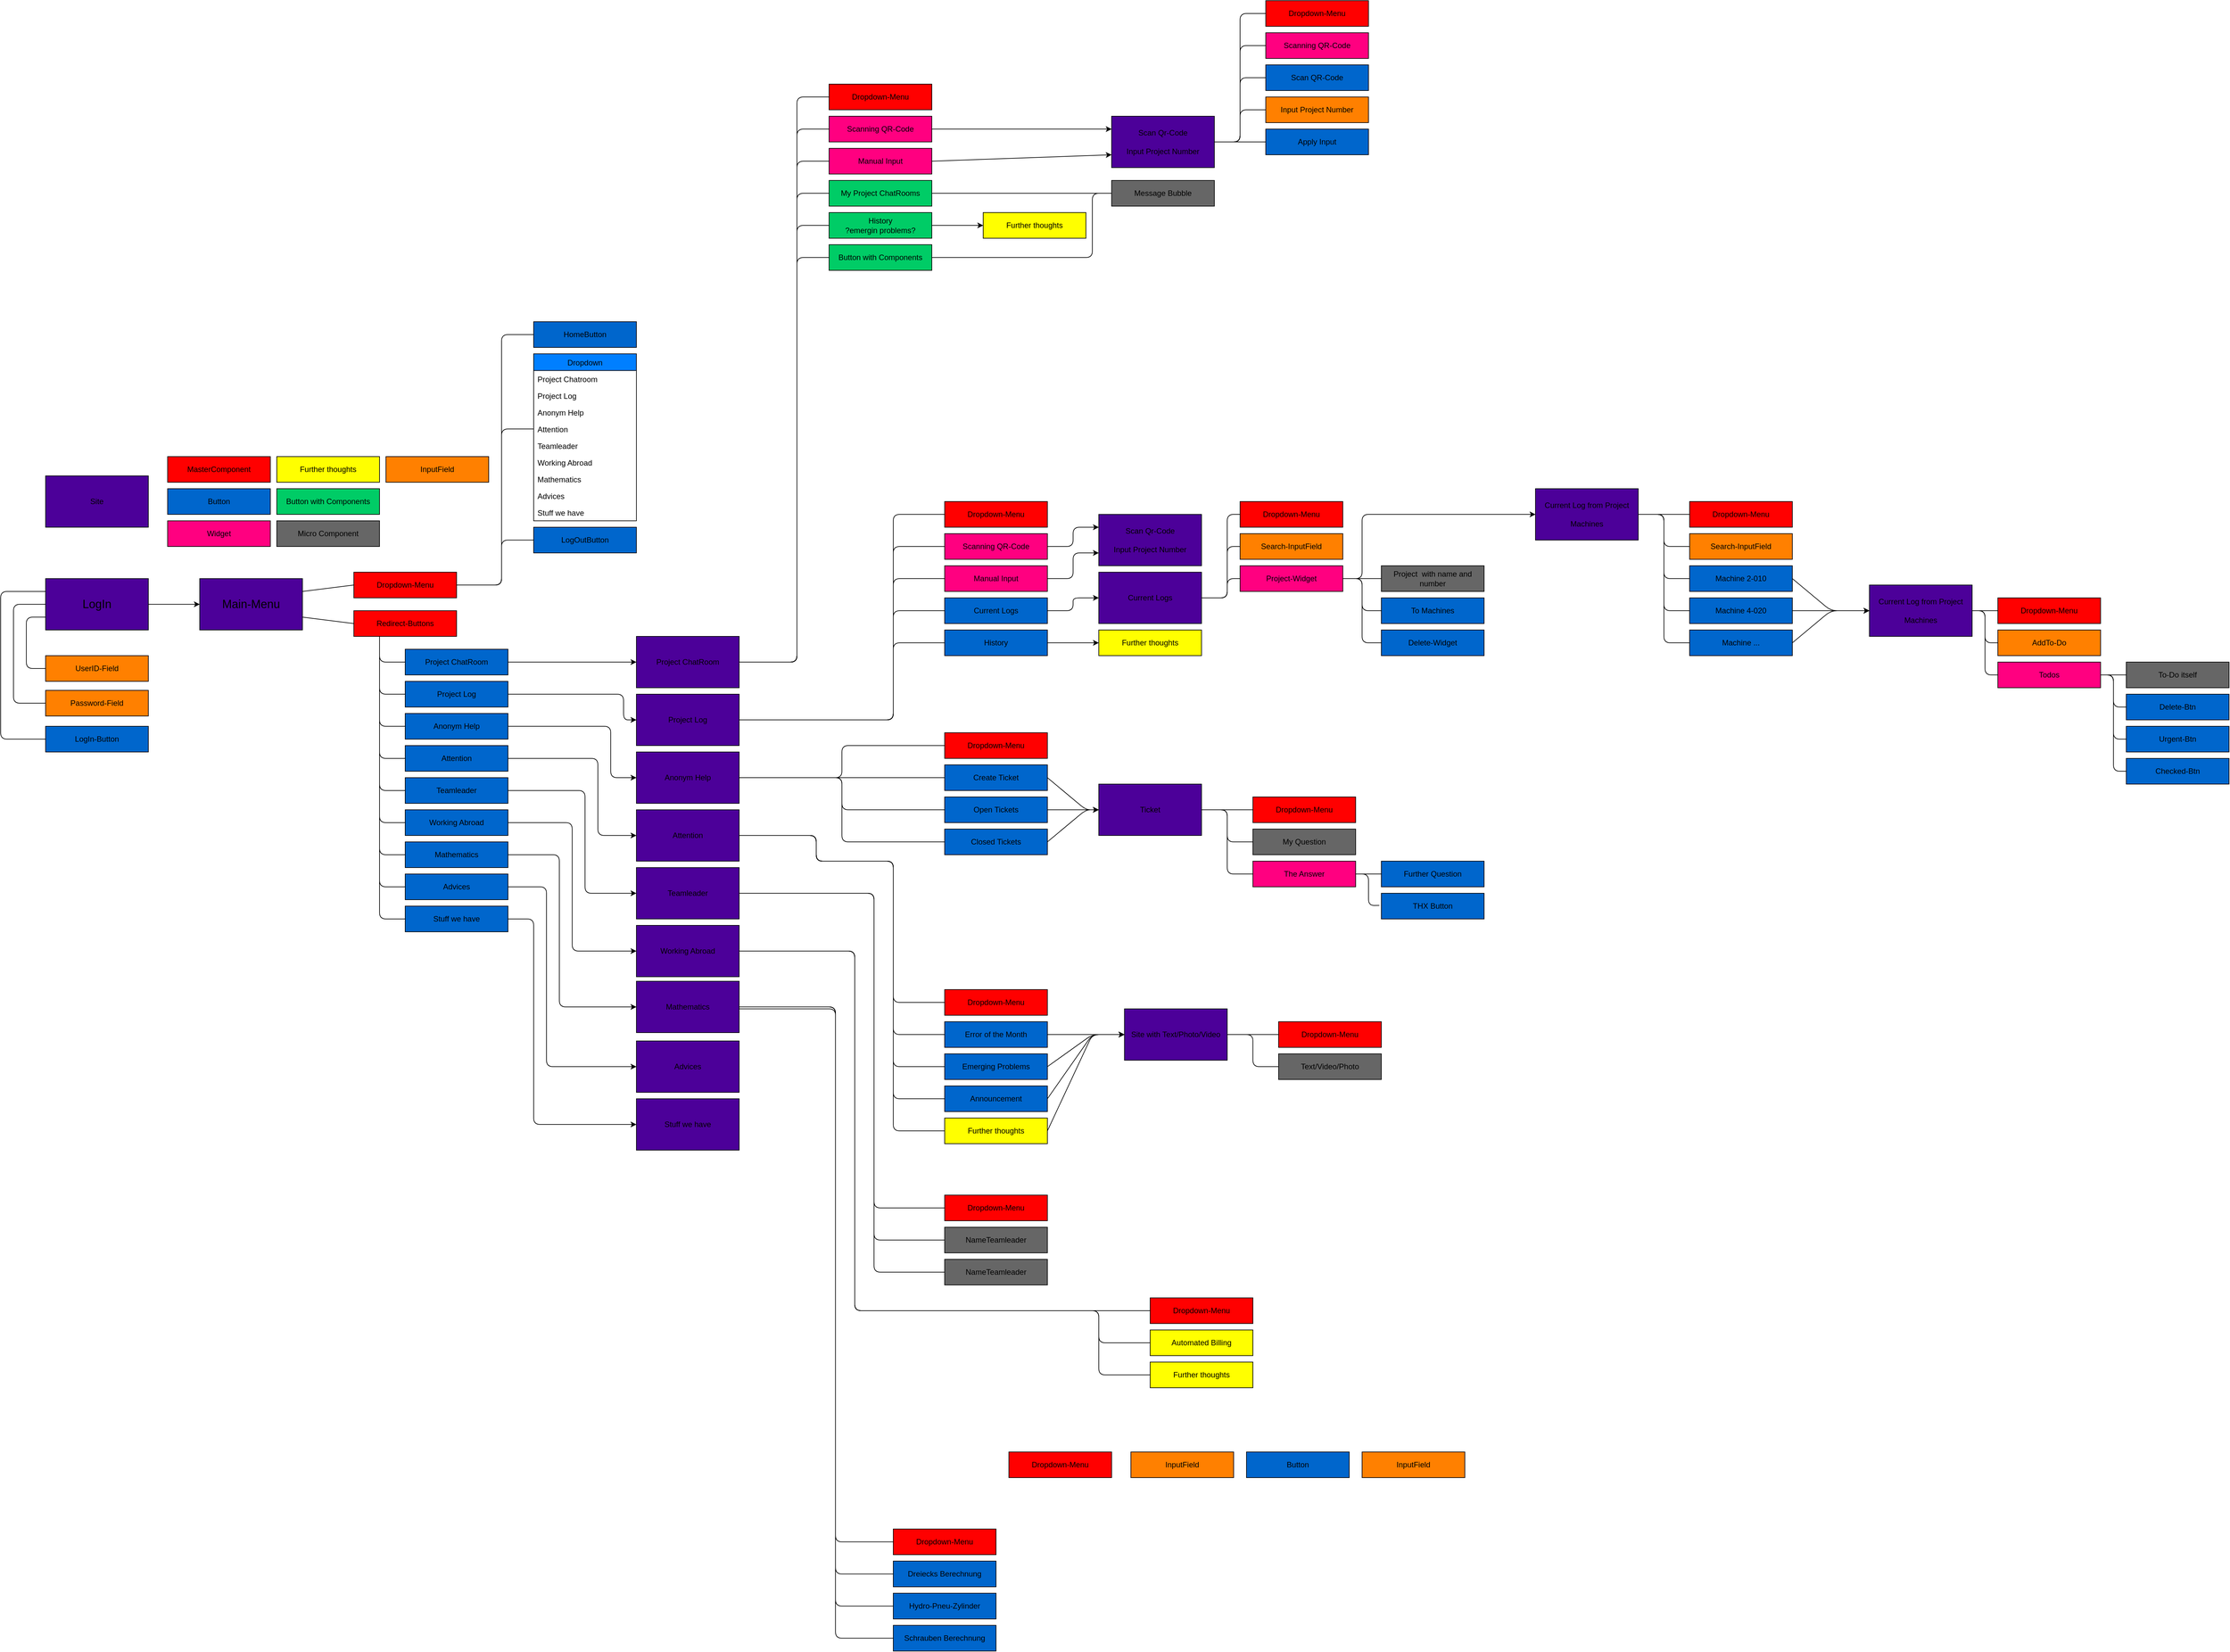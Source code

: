 <mxfile version="14.1.8" type="github">
  <diagram id="CYzmzR_TMUYCj8WLfeWa" name="Page-1">
    <mxGraphModel dx="848" dy="1343" grid="1" gridSize="10" guides="1" tooltips="1" connect="1" arrows="1" fold="1" page="1" pageScale="1" pageWidth="1169" pageHeight="827" math="0" shadow="0">
      <root>
        <mxCell id="0" />
        <mxCell id="1" parent="0" />
        <mxCell id="Xn9P-yLoD2EliFYj8Yuh-2" value="&lt;font style=&quot;font-size: 18px&quot;&gt;LogIn&lt;/font&gt;" style="rounded=0;whiteSpace=wrap;html=1;fillColor=#4C0099;" vertex="1" parent="1">
          <mxGeometry x="80" y="200" width="160" height="80" as="geometry" />
        </mxCell>
        <mxCell id="Xn9P-yLoD2EliFYj8Yuh-3" value="&lt;font style=&quot;font-size: 18px&quot;&gt;Main-Menu&lt;/font&gt;" style="rounded=0;whiteSpace=wrap;html=1;fillColor=#4C0099;" vertex="1" parent="1">
          <mxGeometry x="320" y="200" width="160" height="80" as="geometry" />
        </mxCell>
        <mxCell id="Xn9P-yLoD2EliFYj8Yuh-4" value="" style="endArrow=classic;html=1;exitX=1;exitY=0.5;exitDx=0;exitDy=0;entryX=0;entryY=0.5;entryDx=0;entryDy=0;" edge="1" parent="1" source="Xn9P-yLoD2EliFYj8Yuh-2" target="Xn9P-yLoD2EliFYj8Yuh-3">
          <mxGeometry width="50" height="50" relative="1" as="geometry">
            <mxPoint x="260" y="360" as="sourcePoint" />
            <mxPoint x="310" y="310" as="targetPoint" />
          </mxGeometry>
        </mxCell>
        <mxCell id="Xn9P-yLoD2EliFYj8Yuh-5" value="Button" style="rounded=0;whiteSpace=wrap;html=1;fillColor=#0066CC;" vertex="1" parent="1">
          <mxGeometry x="270" y="60" width="160" height="40" as="geometry" />
        </mxCell>
        <mxCell id="Xn9P-yLoD2EliFYj8Yuh-6" value="Site" style="rounded=0;whiteSpace=wrap;html=1;fillColor=#4C0099;" vertex="1" parent="1">
          <mxGeometry x="80" y="40" width="160" height="80" as="geometry" />
        </mxCell>
        <mxCell id="Xn9P-yLoD2EliFYj8Yuh-7" value="Dropdown-Menu" style="rounded=0;whiteSpace=wrap;html=1;fillColor=#FF0000;" vertex="1" parent="1">
          <mxGeometry x="560" y="190" width="160" height="40" as="geometry" />
        </mxCell>
        <mxCell id="Xn9P-yLoD2EliFYj8Yuh-8" value="Redirect-Buttons" style="rounded=0;whiteSpace=wrap;html=1;fillColor=#FF0000;" vertex="1" parent="1">
          <mxGeometry x="560" y="250" width="160" height="40" as="geometry" />
        </mxCell>
        <mxCell id="Xn9P-yLoD2EliFYj8Yuh-9" value="" style="endArrow=none;html=1;entryX=0;entryY=0.5;entryDx=0;entryDy=0;exitX=1;exitY=0.25;exitDx=0;exitDy=0;" edge="1" parent="1" source="Xn9P-yLoD2EliFYj8Yuh-3" target="Xn9P-yLoD2EliFYj8Yuh-7">
          <mxGeometry width="50" height="50" relative="1" as="geometry">
            <mxPoint x="460" y="350" as="sourcePoint" />
            <mxPoint x="510" y="300" as="targetPoint" />
          </mxGeometry>
        </mxCell>
        <mxCell id="Xn9P-yLoD2EliFYj8Yuh-10" value="" style="endArrow=none;html=1;entryX=0;entryY=0.5;entryDx=0;entryDy=0;exitX=1;exitY=0.75;exitDx=0;exitDy=0;" edge="1" parent="1" source="Xn9P-yLoD2EliFYj8Yuh-3" target="Xn9P-yLoD2EliFYj8Yuh-8">
          <mxGeometry width="50" height="50" relative="1" as="geometry">
            <mxPoint x="460" y="360" as="sourcePoint" />
            <mxPoint x="510" y="310" as="targetPoint" />
          </mxGeometry>
        </mxCell>
        <mxCell id="Xn9P-yLoD2EliFYj8Yuh-11" value="UserID-Field" style="rounded=0;whiteSpace=wrap;html=1;fillColor=#FF8000;" vertex="1" parent="1">
          <mxGeometry x="80" y="320" width="160" height="40" as="geometry" />
        </mxCell>
        <mxCell id="Xn9P-yLoD2EliFYj8Yuh-12" value="Password-Field" style="rounded=0;whiteSpace=wrap;html=1;fillColor=#FF8000;" vertex="1" parent="1">
          <mxGeometry x="80" y="374" width="160" height="40" as="geometry" />
        </mxCell>
        <mxCell id="Xn9P-yLoD2EliFYj8Yuh-13" value="LogIn-Button" style="rounded=0;whiteSpace=wrap;html=1;fillColor=#0066CC;" vertex="1" parent="1">
          <mxGeometry x="80" y="430" width="160" height="40" as="geometry" />
        </mxCell>
        <mxCell id="Xn9P-yLoD2EliFYj8Yuh-15" value="" style="endArrow=none;html=1;entryX=0;entryY=0.25;entryDx=0;entryDy=0;exitX=0;exitY=0.5;exitDx=0;exitDy=0;" edge="1" parent="1" source="Xn9P-yLoD2EliFYj8Yuh-13" target="Xn9P-yLoD2EliFYj8Yuh-2">
          <mxGeometry width="50" height="50" relative="1" as="geometry">
            <mxPoint x="30" y="450" as="sourcePoint" />
            <mxPoint x="50" y="230" as="targetPoint" />
            <Array as="points">
              <mxPoint x="10" y="450" />
              <mxPoint x="10" y="220" />
            </Array>
          </mxGeometry>
        </mxCell>
        <mxCell id="Xn9P-yLoD2EliFYj8Yuh-16" value="" style="endArrow=none;html=1;entryX=0;entryY=0.5;entryDx=0;entryDy=0;exitX=0;exitY=0.5;exitDx=0;exitDy=0;" edge="1" parent="1" source="Xn9P-yLoD2EliFYj8Yuh-12" target="Xn9P-yLoD2EliFYj8Yuh-2">
          <mxGeometry width="50" height="50" relative="1" as="geometry">
            <mxPoint x="10" y="310" as="sourcePoint" />
            <mxPoint x="60" y="260" as="targetPoint" />
            <Array as="points">
              <mxPoint x="30" y="394" />
              <mxPoint x="30" y="240" />
            </Array>
          </mxGeometry>
        </mxCell>
        <mxCell id="Xn9P-yLoD2EliFYj8Yuh-17" value="" style="endArrow=none;html=1;entryX=0;entryY=0.75;entryDx=0;entryDy=0;exitX=0;exitY=0.5;exitDx=0;exitDy=0;" edge="1" parent="1" source="Xn9P-yLoD2EliFYj8Yuh-11" target="Xn9P-yLoD2EliFYj8Yuh-2">
          <mxGeometry width="50" height="50" relative="1" as="geometry">
            <mxPoint x="40" y="330" as="sourcePoint" />
            <mxPoint x="90" y="280" as="targetPoint" />
            <Array as="points">
              <mxPoint x="50" y="340" />
              <mxPoint x="50" y="260" />
            </Array>
          </mxGeometry>
        </mxCell>
        <mxCell id="Xn9P-yLoD2EliFYj8Yuh-18" value="Project ChatRoom" style="rounded=0;whiteSpace=wrap;html=1;fillColor=#0066CC;" vertex="1" parent="1">
          <mxGeometry x="640" y="310" width="160" height="40" as="geometry" />
        </mxCell>
        <mxCell id="Xn9P-yLoD2EliFYj8Yuh-19" value="Project Log" style="rounded=0;whiteSpace=wrap;html=1;fillColor=#0066CC;" vertex="1" parent="1">
          <mxGeometry x="640" y="360" width="160" height="40" as="geometry" />
        </mxCell>
        <mxCell id="Xn9P-yLoD2EliFYj8Yuh-20" value="Anonym Help" style="rounded=0;whiteSpace=wrap;html=1;fillColor=#0066CC;" vertex="1" parent="1">
          <mxGeometry x="640" y="410" width="160" height="40" as="geometry" />
        </mxCell>
        <mxCell id="Xn9P-yLoD2EliFYj8Yuh-21" value="" style="endArrow=none;html=1;entryX=0.25;entryY=1;entryDx=0;entryDy=0;exitX=0;exitY=0.5;exitDx=0;exitDy=0;" edge="1" parent="1" source="Xn9P-yLoD2EliFYj8Yuh-20" target="Xn9P-yLoD2EliFYj8Yuh-8">
          <mxGeometry width="50" height="50" relative="1" as="geometry">
            <mxPoint x="600" y="450" as="sourcePoint" />
            <mxPoint x="570" y="310" as="targetPoint" />
            <Array as="points">
              <mxPoint x="600" y="430" />
            </Array>
          </mxGeometry>
        </mxCell>
        <mxCell id="Xn9P-yLoD2EliFYj8Yuh-22" value="" style="endArrow=none;html=1;entryX=0;entryY=0.5;entryDx=0;entryDy=0;" edge="1" parent="1" target="Xn9P-yLoD2EliFYj8Yuh-19">
          <mxGeometry width="50" height="50" relative="1" as="geometry">
            <mxPoint x="600" y="290" as="sourcePoint" />
            <mxPoint x="640" y="370" as="targetPoint" />
            <Array as="points">
              <mxPoint x="600" y="380" />
            </Array>
          </mxGeometry>
        </mxCell>
        <mxCell id="Xn9P-yLoD2EliFYj8Yuh-23" value="" style="endArrow=none;html=1;entryX=0.25;entryY=1;entryDx=0;entryDy=0;exitX=0;exitY=0.5;exitDx=0;exitDy=0;" edge="1" parent="1" source="Xn9P-yLoD2EliFYj8Yuh-18" target="Xn9P-yLoD2EliFYj8Yuh-8">
          <mxGeometry width="50" height="50" relative="1" as="geometry">
            <mxPoint x="420" y="420" as="sourcePoint" />
            <mxPoint x="470" y="370" as="targetPoint" />
            <Array as="points">
              <mxPoint x="600" y="330" />
            </Array>
          </mxGeometry>
        </mxCell>
        <mxCell id="Xn9P-yLoD2EliFYj8Yuh-24" value="MasterComponent" style="rounded=0;whiteSpace=wrap;html=1;fillColor=#FF0000;" vertex="1" parent="1">
          <mxGeometry x="270" y="10" width="160" height="40" as="geometry" />
        </mxCell>
        <mxCell id="Xn9P-yLoD2EliFYj8Yuh-25" value="Dropdown" style="swimlane;fontStyle=0;childLayout=stackLayout;horizontal=1;startSize=26;fillColor=#007FFF;horizontalStack=0;resizeParent=1;resizeParentMax=0;resizeLast=0;collapsible=1;marginBottom=0;" vertex="1" parent="1">
          <mxGeometry x="840" y="-150" width="160" height="260" as="geometry" />
        </mxCell>
        <mxCell id="Xn9P-yLoD2EliFYj8Yuh-26" value="Project Chatroom" style="text;strokeColor=none;fillColor=none;align=left;verticalAlign=top;spacingLeft=4;spacingRight=4;overflow=hidden;rotatable=0;points=[[0,0.5],[1,0.5]];portConstraint=eastwest;" vertex="1" parent="Xn9P-yLoD2EliFYj8Yuh-25">
          <mxGeometry y="26" width="160" height="26" as="geometry" />
        </mxCell>
        <mxCell id="Xn9P-yLoD2EliFYj8Yuh-27" value="Project Log" style="text;strokeColor=none;fillColor=none;align=left;verticalAlign=top;spacingLeft=4;spacingRight=4;overflow=hidden;rotatable=0;points=[[0,0.5],[1,0.5]];portConstraint=eastwest;" vertex="1" parent="Xn9P-yLoD2EliFYj8Yuh-25">
          <mxGeometry y="52" width="160" height="26" as="geometry" />
        </mxCell>
        <mxCell id="Xn9P-yLoD2EliFYj8Yuh-28" value="Anonym Help" style="text;strokeColor=none;fillColor=none;align=left;verticalAlign=top;spacingLeft=4;spacingRight=4;overflow=hidden;rotatable=0;points=[[0,0.5],[1,0.5]];portConstraint=eastwest;" vertex="1" parent="Xn9P-yLoD2EliFYj8Yuh-25">
          <mxGeometry y="78" width="160" height="26" as="geometry" />
        </mxCell>
        <mxCell id="Xn9P-yLoD2EliFYj8Yuh-32" value="Attention" style="text;strokeColor=none;fillColor=none;align=left;verticalAlign=top;spacingLeft=4;spacingRight=4;overflow=hidden;rotatable=0;points=[[0,0.5],[1,0.5]];portConstraint=eastwest;" vertex="1" parent="Xn9P-yLoD2EliFYj8Yuh-25">
          <mxGeometry y="104" width="160" height="26" as="geometry" />
        </mxCell>
        <mxCell id="Xn9P-yLoD2EliFYj8Yuh-33" value="Teamleader" style="text;strokeColor=none;fillColor=none;align=left;verticalAlign=top;spacingLeft=4;spacingRight=4;overflow=hidden;rotatable=0;points=[[0,0.5],[1,0.5]];portConstraint=eastwest;" vertex="1" parent="Xn9P-yLoD2EliFYj8Yuh-25">
          <mxGeometry y="130" width="160" height="26" as="geometry" />
        </mxCell>
        <mxCell id="Xn9P-yLoD2EliFYj8Yuh-34" value="Working Abroad" style="text;strokeColor=none;fillColor=none;align=left;verticalAlign=top;spacingLeft=4;spacingRight=4;overflow=hidden;rotatable=0;points=[[0,0.5],[1,0.5]];portConstraint=eastwest;" vertex="1" parent="Xn9P-yLoD2EliFYj8Yuh-25">
          <mxGeometry y="156" width="160" height="26" as="geometry" />
        </mxCell>
        <mxCell id="Xn9P-yLoD2EliFYj8Yuh-35" value="Mathematics" style="text;strokeColor=none;fillColor=none;align=left;verticalAlign=top;spacingLeft=4;spacingRight=4;overflow=hidden;rotatable=0;points=[[0,0.5],[1,0.5]];portConstraint=eastwest;" vertex="1" parent="Xn9P-yLoD2EliFYj8Yuh-25">
          <mxGeometry y="182" width="160" height="26" as="geometry" />
        </mxCell>
        <mxCell id="Xn9P-yLoD2EliFYj8Yuh-36" value="Advices" style="text;strokeColor=none;fillColor=none;align=left;verticalAlign=top;spacingLeft=4;spacingRight=4;overflow=hidden;rotatable=0;points=[[0,0.5],[1,0.5]];portConstraint=eastwest;" vertex="1" parent="Xn9P-yLoD2EliFYj8Yuh-25">
          <mxGeometry y="208" width="160" height="26" as="geometry" />
        </mxCell>
        <mxCell id="Xn9P-yLoD2EliFYj8Yuh-37" value="Stuff we have" style="text;strokeColor=none;fillColor=none;align=left;verticalAlign=top;spacingLeft=4;spacingRight=4;overflow=hidden;rotatable=0;points=[[0,0.5],[1,0.5]];portConstraint=eastwest;" vertex="1" parent="Xn9P-yLoD2EliFYj8Yuh-25">
          <mxGeometry y="234" width="160" height="26" as="geometry" />
        </mxCell>
        <mxCell id="Xn9P-yLoD2EliFYj8Yuh-30" value="HomeButton" style="rounded=0;whiteSpace=wrap;html=1;fillColor=#0066CC;" vertex="1" parent="1">
          <mxGeometry x="840" y="-200" width="160" height="40" as="geometry" />
        </mxCell>
        <mxCell id="Xn9P-yLoD2EliFYj8Yuh-31" value="LogOutButton" style="rounded=0;whiteSpace=wrap;html=1;fillColor=#0066CC;" vertex="1" parent="1">
          <mxGeometry x="840" y="120" width="160" height="40" as="geometry" />
        </mxCell>
        <mxCell id="Xn9P-yLoD2EliFYj8Yuh-39" value="" style="endArrow=none;html=1;exitX=1;exitY=0.5;exitDx=0;exitDy=0;entryX=0;entryY=0.5;entryDx=0;entryDy=0;" edge="1" parent="1" source="Xn9P-yLoD2EliFYj8Yuh-7" target="Xn9P-yLoD2EliFYj8Yuh-30">
          <mxGeometry width="50" height="50" relative="1" as="geometry">
            <mxPoint x="600" y="-60" as="sourcePoint" />
            <mxPoint x="650" y="-110" as="targetPoint" />
            <Array as="points">
              <mxPoint x="790" y="210" />
              <mxPoint x="790" y="-180" />
            </Array>
          </mxGeometry>
        </mxCell>
        <mxCell id="Xn9P-yLoD2EliFYj8Yuh-40" value="" style="endArrow=none;html=1;exitX=1;exitY=0.5;exitDx=0;exitDy=0;entryX=0;entryY=0.5;entryDx=0;entryDy=0;" edge="1" parent="1" source="Xn9P-yLoD2EliFYj8Yuh-7" target="Xn9P-yLoD2EliFYj8Yuh-31">
          <mxGeometry width="50" height="50" relative="1" as="geometry">
            <mxPoint x="490" y="-70" as="sourcePoint" />
            <mxPoint x="540" y="-120" as="targetPoint" />
            <Array as="points">
              <mxPoint x="790" y="210" />
              <mxPoint x="790" y="140" />
            </Array>
          </mxGeometry>
        </mxCell>
        <mxCell id="Xn9P-yLoD2EliFYj8Yuh-41" value="" style="endArrow=none;html=1;exitX=1;exitY=0.5;exitDx=0;exitDy=0;entryX=0;entryY=0.5;entryDx=0;entryDy=0;" edge="1" parent="1" source="Xn9P-yLoD2EliFYj8Yuh-7" target="Xn9P-yLoD2EliFYj8Yuh-32">
          <mxGeometry width="50" height="50" relative="1" as="geometry">
            <mxPoint x="610" y="-130" as="sourcePoint" />
            <mxPoint x="660" y="-180" as="targetPoint" />
            <Array as="points">
              <mxPoint x="790" y="210" />
              <mxPoint x="790" y="-33" />
            </Array>
          </mxGeometry>
        </mxCell>
        <mxCell id="Xn9P-yLoD2EliFYj8Yuh-42" value="Attention" style="rounded=0;whiteSpace=wrap;html=1;fillColor=#0066CC;" vertex="1" parent="1">
          <mxGeometry x="640" y="460" width="160" height="40" as="geometry" />
        </mxCell>
        <mxCell id="Xn9P-yLoD2EliFYj8Yuh-43" value="Working Abroad" style="rounded=0;whiteSpace=wrap;html=1;fillColor=#0066CC;" vertex="1" parent="1">
          <mxGeometry x="640" y="560" width="160" height="40" as="geometry" />
        </mxCell>
        <mxCell id="Xn9P-yLoD2EliFYj8Yuh-44" value="Teamleader" style="rounded=0;whiteSpace=wrap;html=1;fillColor=#0066CC;" vertex="1" parent="1">
          <mxGeometry x="640" y="510" width="160" height="40" as="geometry" />
        </mxCell>
        <mxCell id="Xn9P-yLoD2EliFYj8Yuh-45" value="Mathematics" style="rounded=0;whiteSpace=wrap;html=1;fillColor=#0066CC;" vertex="1" parent="1">
          <mxGeometry x="640" y="610" width="160" height="40" as="geometry" />
        </mxCell>
        <mxCell id="Xn9P-yLoD2EliFYj8Yuh-46" value="Advices" style="rounded=0;whiteSpace=wrap;html=1;fillColor=#0066CC;" vertex="1" parent="1">
          <mxGeometry x="640" y="660" width="160" height="40" as="geometry" />
        </mxCell>
        <mxCell id="Xn9P-yLoD2EliFYj8Yuh-47" value="Stuff we have" style="rounded=0;whiteSpace=wrap;html=1;fillColor=#0066CC;" vertex="1" parent="1">
          <mxGeometry x="640" y="710" width="160" height="40" as="geometry" />
        </mxCell>
        <mxCell id="Xn9P-yLoD2EliFYj8Yuh-48" value="" style="endArrow=none;html=1;entryX=0;entryY=0.5;entryDx=0;entryDy=0;exitX=0.25;exitY=1;exitDx=0;exitDy=0;" edge="1" parent="1" source="Xn9P-yLoD2EliFYj8Yuh-8" target="Xn9P-yLoD2EliFYj8Yuh-43">
          <mxGeometry width="50" height="50" relative="1" as="geometry">
            <mxPoint x="390" y="510" as="sourcePoint" />
            <mxPoint x="440" y="460" as="targetPoint" />
            <Array as="points">
              <mxPoint x="600" y="580" />
            </Array>
          </mxGeometry>
        </mxCell>
        <mxCell id="Xn9P-yLoD2EliFYj8Yuh-49" value="" style="endArrow=none;html=1;entryX=0;entryY=0.5;entryDx=0;entryDy=0;" edge="1" parent="1" target="Xn9P-yLoD2EliFYj8Yuh-42">
          <mxGeometry width="50" height="50" relative="1" as="geometry">
            <mxPoint x="600" y="290" as="sourcePoint" />
            <mxPoint x="440" y="390" as="targetPoint" />
            <Array as="points">
              <mxPoint x="600" y="480" />
            </Array>
          </mxGeometry>
        </mxCell>
        <mxCell id="Xn9P-yLoD2EliFYj8Yuh-50" value="" style="endArrow=none;html=1;entryX=0;entryY=0.5;entryDx=0;entryDy=0;" edge="1" parent="1" target="Xn9P-yLoD2EliFYj8Yuh-47">
          <mxGeometry width="50" height="50" relative="1" as="geometry">
            <mxPoint x="600" y="290" as="sourcePoint" />
            <mxPoint x="390" y="560" as="targetPoint" />
            <Array as="points">
              <mxPoint x="600" y="730" />
            </Array>
          </mxGeometry>
        </mxCell>
        <mxCell id="Xn9P-yLoD2EliFYj8Yuh-51" value="" style="endArrow=none;html=1;entryX=0;entryY=0.5;entryDx=0;entryDy=0;" edge="1" parent="1" target="Xn9P-yLoD2EliFYj8Yuh-45">
          <mxGeometry width="50" height="50" relative="1" as="geometry">
            <mxPoint x="600" y="290" as="sourcePoint" />
            <mxPoint x="440" y="660" as="targetPoint" />
            <Array as="points">
              <mxPoint x="600" y="630" />
            </Array>
          </mxGeometry>
        </mxCell>
        <mxCell id="Xn9P-yLoD2EliFYj8Yuh-52" value="" style="endArrow=none;html=1;entryX=0;entryY=0.5;entryDx=0;entryDy=0;exitX=0.25;exitY=1;exitDx=0;exitDy=0;" edge="1" parent="1" source="Xn9P-yLoD2EliFYj8Yuh-8" target="Xn9P-yLoD2EliFYj8Yuh-46">
          <mxGeometry width="50" height="50" relative="1" as="geometry">
            <mxPoint x="370" y="660" as="sourcePoint" />
            <mxPoint x="420" y="610" as="targetPoint" />
            <Array as="points">
              <mxPoint x="600" y="680" />
            </Array>
          </mxGeometry>
        </mxCell>
        <mxCell id="Xn9P-yLoD2EliFYj8Yuh-53" value="" style="endArrow=none;html=1;entryX=0;entryY=0.5;entryDx=0;entryDy=0;" edge="1" parent="1" target="Xn9P-yLoD2EliFYj8Yuh-44">
          <mxGeometry width="50" height="50" relative="1" as="geometry">
            <mxPoint x="600" y="290" as="sourcePoint" />
            <mxPoint x="480" y="520" as="targetPoint" />
            <Array as="points">
              <mxPoint x="600" y="530" />
            </Array>
          </mxGeometry>
        </mxCell>
        <mxCell id="Xn9P-yLoD2EliFYj8Yuh-54" value="Project ChatRoom" style="rounded=0;whiteSpace=wrap;html=1;fillColor=#4C0099;" vertex="1" parent="1">
          <mxGeometry x="1000" y="290" width="160" height="80" as="geometry" />
        </mxCell>
        <mxCell id="Xn9P-yLoD2EliFYj8Yuh-55" value="" style="endArrow=classic;html=1;exitX=1;exitY=0.5;exitDx=0;exitDy=0;entryX=0;entryY=0.5;entryDx=0;entryDy=0;" edge="1" parent="1" source="Xn9P-yLoD2EliFYj8Yuh-18" target="Xn9P-yLoD2EliFYj8Yuh-54">
          <mxGeometry width="50" height="50" relative="1" as="geometry">
            <mxPoint x="870" y="360" as="sourcePoint" />
            <mxPoint x="920" y="310" as="targetPoint" />
          </mxGeometry>
        </mxCell>
        <mxCell id="Xn9P-yLoD2EliFYj8Yuh-56" value="Project Log" style="rounded=0;whiteSpace=wrap;html=1;fillColor=#4C0099;" vertex="1" parent="1">
          <mxGeometry x="1000" y="380" width="160" height="80" as="geometry" />
        </mxCell>
        <mxCell id="Xn9P-yLoD2EliFYj8Yuh-57" value="Anonym Help" style="rounded=0;whiteSpace=wrap;html=1;fillColor=#4C0099;" vertex="1" parent="1">
          <mxGeometry x="1000" y="470" width="160" height="80" as="geometry" />
        </mxCell>
        <mxCell id="Xn9P-yLoD2EliFYj8Yuh-58" value="Attention" style="rounded=0;whiteSpace=wrap;html=1;fillColor=#4C0099;" vertex="1" parent="1">
          <mxGeometry x="1000" y="560" width="160" height="80" as="geometry" />
        </mxCell>
        <mxCell id="Xn9P-yLoD2EliFYj8Yuh-59" value="Teamleader" style="rounded=0;whiteSpace=wrap;html=1;fillColor=#4C0099;" vertex="1" parent="1">
          <mxGeometry x="1000" y="650" width="160" height="80" as="geometry" />
        </mxCell>
        <mxCell id="Xn9P-yLoD2EliFYj8Yuh-60" value="Working Abroad" style="rounded=0;whiteSpace=wrap;html=1;fillColor=#4C0099;" vertex="1" parent="1">
          <mxGeometry x="1000" y="740" width="160" height="80" as="geometry" />
        </mxCell>
        <mxCell id="Xn9P-yLoD2EliFYj8Yuh-61" value="Mathematics" style="rounded=0;whiteSpace=wrap;html=1;fillColor=#4C0099;" vertex="1" parent="1">
          <mxGeometry x="1000" y="827" width="160" height="80" as="geometry" />
        </mxCell>
        <mxCell id="Xn9P-yLoD2EliFYj8Yuh-62" value="Advices" style="rounded=0;whiteSpace=wrap;html=1;fillColor=#4C0099;" vertex="1" parent="1">
          <mxGeometry x="1000" y="920" width="160" height="80" as="geometry" />
        </mxCell>
        <mxCell id="Xn9P-yLoD2EliFYj8Yuh-63" value="Stuff we have" style="rounded=0;whiteSpace=wrap;html=1;fillColor=#4C0099;" vertex="1" parent="1">
          <mxGeometry x="1000" y="1010" width="160" height="80" as="geometry" />
        </mxCell>
        <mxCell id="Xn9P-yLoD2EliFYj8Yuh-64" value="" style="endArrow=classic;html=1;exitX=1;exitY=0.5;exitDx=0;exitDy=0;entryX=0;entryY=0.5;entryDx=0;entryDy=0;" edge="1" parent="1" source="Xn9P-yLoD2EliFYj8Yuh-19" target="Xn9P-yLoD2EliFYj8Yuh-56">
          <mxGeometry width="50" height="50" relative="1" as="geometry">
            <mxPoint x="880" y="450" as="sourcePoint" />
            <mxPoint x="930" y="400" as="targetPoint" />
            <Array as="points">
              <mxPoint x="980" y="380" />
              <mxPoint x="980" y="420" />
            </Array>
          </mxGeometry>
        </mxCell>
        <mxCell id="Xn9P-yLoD2EliFYj8Yuh-65" value="" style="endArrow=classic;html=1;exitX=1;exitY=0.5;exitDx=0;exitDy=0;entryX=0;entryY=0.5;entryDx=0;entryDy=0;" edge="1" parent="1" source="Xn9P-yLoD2EliFYj8Yuh-20" target="Xn9P-yLoD2EliFYj8Yuh-57">
          <mxGeometry width="50" height="50" relative="1" as="geometry">
            <mxPoint x="850" y="490" as="sourcePoint" />
            <mxPoint x="900" y="440" as="targetPoint" />
            <Array as="points">
              <mxPoint x="960" y="430" />
              <mxPoint x="960" y="510" />
            </Array>
          </mxGeometry>
        </mxCell>
        <mxCell id="Xn9P-yLoD2EliFYj8Yuh-66" value="" style="endArrow=classic;html=1;exitX=1;exitY=0.5;exitDx=0;exitDy=0;entryX=0;entryY=0.5;entryDx=0;entryDy=0;" edge="1" parent="1" source="Xn9P-yLoD2EliFYj8Yuh-42" target="Xn9P-yLoD2EliFYj8Yuh-58">
          <mxGeometry width="50" height="50" relative="1" as="geometry">
            <mxPoint x="830" y="570" as="sourcePoint" />
            <mxPoint x="880" y="520" as="targetPoint" />
            <Array as="points">
              <mxPoint x="940" y="480" />
              <mxPoint x="940" y="600" />
            </Array>
          </mxGeometry>
        </mxCell>
        <mxCell id="Xn9P-yLoD2EliFYj8Yuh-67" value="" style="endArrow=classic;html=1;exitX=1;exitY=0.5;exitDx=0;exitDy=0;entryX=0;entryY=0.5;entryDx=0;entryDy=0;" edge="1" parent="1" source="Xn9P-yLoD2EliFYj8Yuh-44" target="Xn9P-yLoD2EliFYj8Yuh-59">
          <mxGeometry width="50" height="50" relative="1" as="geometry">
            <mxPoint x="890" y="590" as="sourcePoint" />
            <mxPoint x="940" y="540" as="targetPoint" />
            <Array as="points">
              <mxPoint x="920" y="530" />
              <mxPoint x="920" y="690" />
            </Array>
          </mxGeometry>
        </mxCell>
        <mxCell id="Xn9P-yLoD2EliFYj8Yuh-68" value="" style="endArrow=classic;html=1;exitX=1;exitY=0.5;exitDx=0;exitDy=0;entryX=0;entryY=0.5;entryDx=0;entryDy=0;" edge="1" parent="1" source="Xn9P-yLoD2EliFYj8Yuh-43" target="Xn9P-yLoD2EliFYj8Yuh-60">
          <mxGeometry width="50" height="50" relative="1" as="geometry">
            <mxPoint x="830" y="650" as="sourcePoint" />
            <mxPoint x="880" y="600" as="targetPoint" />
            <Array as="points">
              <mxPoint x="900" y="580" />
              <mxPoint x="900" y="780" />
            </Array>
          </mxGeometry>
        </mxCell>
        <mxCell id="Xn9P-yLoD2EliFYj8Yuh-69" value="" style="endArrow=classic;html=1;exitX=1;exitY=0.5;exitDx=0;exitDy=0;entryX=0;entryY=0.5;entryDx=0;entryDy=0;" edge="1" parent="1" source="Xn9P-yLoD2EliFYj8Yuh-45" target="Xn9P-yLoD2EliFYj8Yuh-61">
          <mxGeometry width="50" height="50" relative="1" as="geometry">
            <mxPoint x="830" y="690" as="sourcePoint" />
            <mxPoint x="880" y="640" as="targetPoint" />
            <Array as="points">
              <mxPoint x="880" y="630" />
              <mxPoint x="880" y="867" />
            </Array>
          </mxGeometry>
        </mxCell>
        <mxCell id="Xn9P-yLoD2EliFYj8Yuh-70" value="" style="endArrow=classic;html=1;exitX=1;exitY=0.5;exitDx=0;exitDy=0;entryX=0;entryY=0.5;entryDx=0;entryDy=0;" edge="1" parent="1" source="Xn9P-yLoD2EliFYj8Yuh-46" target="Xn9P-yLoD2EliFYj8Yuh-62">
          <mxGeometry width="50" height="50" relative="1" as="geometry">
            <mxPoint x="850" y="770" as="sourcePoint" />
            <mxPoint x="900" y="720" as="targetPoint" />
            <Array as="points">
              <mxPoint x="860" y="680" />
              <mxPoint x="860" y="960" />
            </Array>
          </mxGeometry>
        </mxCell>
        <mxCell id="Xn9P-yLoD2EliFYj8Yuh-71" value="" style="endArrow=classic;html=1;exitX=1;exitY=0.5;exitDx=0;exitDy=0;entryX=0;entryY=0.5;entryDx=0;entryDy=0;" edge="1" parent="1" source="Xn9P-yLoD2EliFYj8Yuh-47" target="Xn9P-yLoD2EliFYj8Yuh-63">
          <mxGeometry width="50" height="50" relative="1" as="geometry">
            <mxPoint x="830" y="920" as="sourcePoint" />
            <mxPoint x="880" y="870" as="targetPoint" />
            <Array as="points">
              <mxPoint x="840" y="730" />
              <mxPoint x="840" y="1050" />
            </Array>
          </mxGeometry>
        </mxCell>
        <mxCell id="Xn9P-yLoD2EliFYj8Yuh-72" value="Widget" style="rounded=0;whiteSpace=wrap;html=1;fillColor=#FF0080;" vertex="1" parent="1">
          <mxGeometry x="270" y="110" width="160" height="40" as="geometry" />
        </mxCell>
        <mxCell id="Xn9P-yLoD2EliFYj8Yuh-73" value="Scanning QR-Code" style="rounded=0;whiteSpace=wrap;html=1;fillColor=#FF0080;" vertex="1" parent="1">
          <mxGeometry x="1300" y="-520" width="160" height="40" as="geometry" />
        </mxCell>
        <mxCell id="Xn9P-yLoD2EliFYj8Yuh-74" value="Current Logs" style="rounded=0;whiteSpace=wrap;html=1;fillColor=#0066CC;" vertex="1" parent="1">
          <mxGeometry x="1480" y="230" width="160" height="40" as="geometry" />
        </mxCell>
        <mxCell id="Xn9P-yLoD2EliFYj8Yuh-75" value="Dropdown-Menu" style="rounded=0;whiteSpace=wrap;html=1;fillColor=#FF0000;" vertex="1" parent="1">
          <mxGeometry x="1480" y="440" width="160" height="40" as="geometry" />
        </mxCell>
        <mxCell id="Xn9P-yLoD2EliFYj8Yuh-76" value="Dropdown-Menu" style="rounded=0;whiteSpace=wrap;html=1;fillColor=#FF0000;" vertex="1" parent="1">
          <mxGeometry x="1300" y="-570" width="160" height="40" as="geometry" />
        </mxCell>
        <mxCell id="Xn9P-yLoD2EliFYj8Yuh-77" value="Dropdown-Menu" style="rounded=0;whiteSpace=wrap;html=1;fillColor=#FF0000;" vertex="1" parent="1">
          <mxGeometry x="1480" y="840" width="160" height="40" as="geometry" />
        </mxCell>
        <mxCell id="Xn9P-yLoD2EliFYj8Yuh-78" value="Dropdown-Menu" style="rounded=0;whiteSpace=wrap;html=1;fillColor=#FF0000;" vertex="1" parent="1">
          <mxGeometry x="1960" y="540" width="160" height="40" as="geometry" />
        </mxCell>
        <mxCell id="Xn9P-yLoD2EliFYj8Yuh-79" value="Dropdown-Menu" style="rounded=0;whiteSpace=wrap;html=1;fillColor=#FF0000;" vertex="1" parent="1">
          <mxGeometry x="1580" y="1560" width="160" height="40" as="geometry" />
        </mxCell>
        <mxCell id="Xn9P-yLoD2EliFYj8Yuh-82" value="Manual Input" style="rounded=0;whiteSpace=wrap;html=1;fillColor=#FF0080;" vertex="1" parent="1">
          <mxGeometry x="1300" y="-470" width="160" height="40" as="geometry" />
        </mxCell>
        <mxCell id="Xn9P-yLoD2EliFYj8Yuh-83" value="Project-Widget" style="rounded=0;whiteSpace=wrap;html=1;fillColor=#FF0080;" vertex="1" parent="1">
          <mxGeometry x="1940" y="180" width="160" height="40" as="geometry" />
        </mxCell>
        <mxCell id="Xn9P-yLoD2EliFYj8Yuh-84" value="&lt;font color=&quot;#000000&quot;&gt;Further thoughts&lt;/font&gt;" style="rounded=0;whiteSpace=wrap;html=1;fillColor=#FFFF00;strokeColor=#000000;" vertex="1" parent="1">
          <mxGeometry x="440" y="10" width="160" height="40" as="geometry" />
        </mxCell>
        <mxCell id="Xn9P-yLoD2EliFYj8Yuh-86" value="Button" style="rounded=0;whiteSpace=wrap;html=1;fillColor=#0066CC;" vertex="1" parent="1">
          <mxGeometry x="1950" y="1560" width="160" height="40" as="geometry" />
        </mxCell>
        <mxCell id="Xn9P-yLoD2EliFYj8Yuh-88" value="Button with Components " style="rounded=0;whiteSpace=wrap;html=1;fillColor=#00CC66;" vertex="1" parent="1">
          <mxGeometry x="440" y="60" width="160" height="40" as="geometry" />
        </mxCell>
        <mxCell id="Xn9P-yLoD2EliFYj8Yuh-89" value="My Project ChatRooms" style="rounded=0;whiteSpace=wrap;html=1;fillColor=#00CC66;" vertex="1" parent="1">
          <mxGeometry x="1300" y="-420" width="160" height="40" as="geometry" />
        </mxCell>
        <mxCell id="Xn9P-yLoD2EliFYj8Yuh-90" value="Button with Components " style="rounded=0;whiteSpace=wrap;html=1;fillColor=#00CC66;" vertex="1" parent="1">
          <mxGeometry x="1300" y="-320" width="160" height="40" as="geometry" />
        </mxCell>
        <mxCell id="Xn9P-yLoD2EliFYj8Yuh-92" value="&lt;div&gt;History&lt;/div&gt;&lt;div&gt;?emergin problems?&lt;/div&gt;" style="rounded=0;whiteSpace=wrap;html=1;fillColor=#00CC66;" vertex="1" parent="1">
          <mxGeometry x="1300" y="-370" width="160" height="40" as="geometry" />
        </mxCell>
        <mxCell id="Xn9P-yLoD2EliFYj8Yuh-93" value="&lt;font color=&quot;#000000&quot;&gt;Further thoughts&lt;/font&gt;" style="rounded=0;whiteSpace=wrap;html=1;fillColor=#FFFF00;strokeColor=#000000;" vertex="1" parent="1">
          <mxGeometry x="1540" y="-370" width="160" height="40" as="geometry" />
        </mxCell>
        <mxCell id="Xn9P-yLoD2EliFYj8Yuh-94" value="" style="endArrow=classic;html=1;exitX=1;exitY=0.5;exitDx=0;exitDy=0;entryX=0;entryY=0.5;entryDx=0;entryDy=0;" edge="1" parent="1" source="Xn9P-yLoD2EliFYj8Yuh-92" target="Xn9P-yLoD2EliFYj8Yuh-93">
          <mxGeometry width="50" height="50" relative="1" as="geometry">
            <mxPoint x="1500" y="-230" as="sourcePoint" />
            <mxPoint x="1550" y="-280" as="targetPoint" />
          </mxGeometry>
        </mxCell>
        <mxCell id="Xn9P-yLoD2EliFYj8Yuh-95" value="Micro Component" style="rounded=0;whiteSpace=wrap;html=1;fillColor=#666666;" vertex="1" parent="1">
          <mxGeometry x="440" y="110" width="160" height="40" as="geometry" />
        </mxCell>
        <mxCell id="Xn9P-yLoD2EliFYj8Yuh-96" value="Message Bubble" style="rounded=0;whiteSpace=wrap;html=1;fillColor=#666666;" vertex="1" parent="1">
          <mxGeometry x="1740" y="-420" width="160" height="40" as="geometry" />
        </mxCell>
        <mxCell id="Xn9P-yLoD2EliFYj8Yuh-98" value="" style="endArrow=none;html=1;exitX=1;exitY=0.5;exitDx=0;exitDy=0;entryX=0;entryY=0.5;entryDx=0;entryDy=0;" edge="1" parent="1" source="Xn9P-yLoD2EliFYj8Yuh-89" target="Xn9P-yLoD2EliFYj8Yuh-96">
          <mxGeometry width="50" height="50" relative="1" as="geometry">
            <mxPoint x="1560" y="-370" as="sourcePoint" />
            <mxPoint x="1610" y="-420" as="targetPoint" />
          </mxGeometry>
        </mxCell>
        <mxCell id="Xn9P-yLoD2EliFYj8Yuh-99" value="" style="endArrow=none;html=1;exitX=1;exitY=0.5;exitDx=0;exitDy=0;entryX=0;entryY=0.5;entryDx=0;entryDy=0;" edge="1" parent="1" source="Xn9P-yLoD2EliFYj8Yuh-90" target="Xn9P-yLoD2EliFYj8Yuh-96">
          <mxGeometry width="50" height="50" relative="1" as="geometry">
            <mxPoint x="1710" y="-220" as="sourcePoint" />
            <mxPoint x="1760" y="-270" as="targetPoint" />
            <Array as="points">
              <mxPoint x="1710" y="-300" />
              <mxPoint x="1710" y="-400" />
            </Array>
          </mxGeometry>
        </mxCell>
        <mxCell id="Xn9P-yLoD2EliFYj8Yuh-100" value="" style="endArrow=none;html=1;entryX=0;entryY=0.5;entryDx=0;entryDy=0;" edge="1" parent="1" target="Xn9P-yLoD2EliFYj8Yuh-89">
          <mxGeometry width="50" height="50" relative="1" as="geometry">
            <mxPoint x="1160" y="330" as="sourcePoint" />
            <mxPoint x="1260" y="210" as="targetPoint" />
            <Array as="points">
              <mxPoint x="1250" y="330" />
              <mxPoint x="1250" y="210" />
              <mxPoint x="1250" y="-400" />
            </Array>
          </mxGeometry>
        </mxCell>
        <mxCell id="Xn9P-yLoD2EliFYj8Yuh-101" value="" style="endArrow=none;html=1;exitX=1;exitY=0.5;exitDx=0;exitDy=0;entryX=0;entryY=0.5;entryDx=0;entryDy=0;" edge="1" parent="1" source="Xn9P-yLoD2EliFYj8Yuh-54" target="Xn9P-yLoD2EliFYj8Yuh-90">
          <mxGeometry width="50" height="50" relative="1" as="geometry">
            <mxPoint x="1230" y="320" as="sourcePoint" />
            <mxPoint x="1280" y="330" as="targetPoint" />
            <Array as="points">
              <mxPoint x="1250" y="330" />
              <mxPoint x="1250" y="310" />
              <mxPoint x="1250" y="-300" />
            </Array>
          </mxGeometry>
        </mxCell>
        <mxCell id="Xn9P-yLoD2EliFYj8Yuh-102" value="" style="endArrow=none;html=1;entryX=0;entryY=0.5;entryDx=0;entryDy=0;" edge="1" parent="1" target="Xn9P-yLoD2EliFYj8Yuh-92">
          <mxGeometry width="50" height="50" relative="1" as="geometry">
            <mxPoint x="1160" y="330" as="sourcePoint" />
            <mxPoint x="1310" y="360" as="targetPoint" />
            <Array as="points">
              <mxPoint x="1250" y="330" />
              <mxPoint x="1250" y="260" />
              <mxPoint x="1250" y="-350" />
            </Array>
          </mxGeometry>
        </mxCell>
        <mxCell id="Xn9P-yLoD2EliFYj8Yuh-104" value="" style="endArrow=none;html=1;exitX=1;exitY=0.5;exitDx=0;exitDy=0;entryX=0;entryY=0.5;entryDx=0;entryDy=0;" edge="1" parent="1" source="Xn9P-yLoD2EliFYj8Yuh-54" target="Xn9P-yLoD2EliFYj8Yuh-73">
          <mxGeometry width="50" height="50" relative="1" as="geometry">
            <mxPoint x="1160" y="150" as="sourcePoint" />
            <mxPoint x="1210" y="100" as="targetPoint" />
            <Array as="points">
              <mxPoint x="1250" y="330" />
              <mxPoint x="1250" y="160" />
              <mxPoint x="1250" y="-500" />
            </Array>
          </mxGeometry>
        </mxCell>
        <mxCell id="Xn9P-yLoD2EliFYj8Yuh-105" value="" style="endArrow=none;html=1;entryX=0;entryY=0.5;entryDx=0;entryDy=0;" edge="1" parent="1" target="Xn9P-yLoD2EliFYj8Yuh-82">
          <mxGeometry width="50" height="50" relative="1" as="geometry">
            <mxPoint x="1160" y="330" as="sourcePoint" />
            <mxPoint x="1320" y="110" as="targetPoint" />
            <Array as="points">
              <mxPoint x="1250" y="330" />
              <mxPoint x="1250" y="-450" />
            </Array>
          </mxGeometry>
        </mxCell>
        <mxCell id="Xn9P-yLoD2EliFYj8Yuh-106" value="" style="endArrow=none;html=1;entryX=0;entryY=0.5;entryDx=0;entryDy=0;" edge="1" parent="1" target="Xn9P-yLoD2EliFYj8Yuh-76">
          <mxGeometry width="50" height="50" relative="1" as="geometry">
            <mxPoint x="1160" y="330" as="sourcePoint" />
            <mxPoint x="1210" y="20" as="targetPoint" />
            <Array as="points">
              <mxPoint x="1250" y="330" />
              <mxPoint x="1250" y="60" />
              <mxPoint x="1250" y="-550" />
            </Array>
          </mxGeometry>
        </mxCell>
        <mxCell id="Xn9P-yLoD2EliFYj8Yuh-107" value="InputField" style="rounded=0;whiteSpace=wrap;html=1;fillColor=#FF8000;strokeColor=#000000;" vertex="1" parent="1">
          <mxGeometry x="610" y="10" width="160" height="40" as="geometry" />
        </mxCell>
        <mxCell id="Xn9P-yLoD2EliFYj8Yuh-108" value="&lt;div&gt;Scan Qr-Code&lt;/div&gt;&lt;div&gt;&lt;br&gt;&lt;/div&gt;&lt;div&gt;Input Project Number&lt;br&gt;&lt;/div&gt;" style="rounded=0;whiteSpace=wrap;html=1;fillColor=#4C0099;" vertex="1" parent="1">
          <mxGeometry x="1740" y="-520" width="160" height="80" as="geometry" />
        </mxCell>
        <mxCell id="Xn9P-yLoD2EliFYj8Yuh-109" value="" style="endArrow=classic;html=1;exitX=1;exitY=0.5;exitDx=0;exitDy=0;entryX=0;entryY=0.25;entryDx=0;entryDy=0;" edge="1" parent="1" source="Xn9P-yLoD2EliFYj8Yuh-73" target="Xn9P-yLoD2EliFYj8Yuh-108">
          <mxGeometry width="50" height="50" relative="1" as="geometry">
            <mxPoint x="1590" y="-510" as="sourcePoint" />
            <mxPoint x="1730" y="-480" as="targetPoint" />
          </mxGeometry>
        </mxCell>
        <mxCell id="Xn9P-yLoD2EliFYj8Yuh-110" value="" style="endArrow=classic;html=1;exitX=1;exitY=0.5;exitDx=0;exitDy=0;entryX=0;entryY=0.75;entryDx=0;entryDy=0;" edge="1" parent="1" source="Xn9P-yLoD2EliFYj8Yuh-82" target="Xn9P-yLoD2EliFYj8Yuh-108">
          <mxGeometry width="50" height="50" relative="1" as="geometry">
            <mxPoint x="1570" y="-410" as="sourcePoint" />
            <mxPoint x="1620" y="-460" as="targetPoint" />
          </mxGeometry>
        </mxCell>
        <mxCell id="Xn9P-yLoD2EliFYj8Yuh-111" value="Dropdown-Menu" style="rounded=0;whiteSpace=wrap;html=1;fillColor=#FF0000;" vertex="1" parent="1">
          <mxGeometry x="1980" y="-700" width="160" height="40" as="geometry" />
        </mxCell>
        <mxCell id="Xn9P-yLoD2EliFYj8Yuh-112" value="Scanning QR-Code" style="rounded=0;whiteSpace=wrap;html=1;fillColor=#FF0080;" vertex="1" parent="1">
          <mxGeometry x="1980" y="-650" width="160" height="40" as="geometry" />
        </mxCell>
        <mxCell id="Xn9P-yLoD2EliFYj8Yuh-113" value="Scan QR-Code" style="rounded=0;whiteSpace=wrap;html=1;fillColor=#0066CC;" vertex="1" parent="1">
          <mxGeometry x="1980" y="-600" width="160" height="40" as="geometry" />
        </mxCell>
        <mxCell id="Xn9P-yLoD2EliFYj8Yuh-114" value="Input Project Number" style="rounded=0;whiteSpace=wrap;html=1;fillColor=#FF8000;strokeColor=#000000;" vertex="1" parent="1">
          <mxGeometry x="1980" y="-550" width="160" height="40" as="geometry" />
        </mxCell>
        <mxCell id="Xn9P-yLoD2EliFYj8Yuh-115" value="InputField" style="rounded=0;whiteSpace=wrap;html=1;fillColor=#FF8000;strokeColor=#000000;" vertex="1" parent="1">
          <mxGeometry x="2130" y="1560" width="160" height="40" as="geometry" />
        </mxCell>
        <mxCell id="Xn9P-yLoD2EliFYj8Yuh-116" value="Apply Input" style="rounded=0;whiteSpace=wrap;html=1;fillColor=#0066CC;" vertex="1" parent="1">
          <mxGeometry x="1980" y="-500" width="160" height="40" as="geometry" />
        </mxCell>
        <mxCell id="Xn9P-yLoD2EliFYj8Yuh-117" value="" style="endArrow=none;html=1;exitX=1;exitY=0.5;exitDx=0;exitDy=0;entryX=0;entryY=0.5;entryDx=0;entryDy=0;" edge="1" parent="1" source="Xn9P-yLoD2EliFYj8Yuh-108" target="Xn9P-yLoD2EliFYj8Yuh-116">
          <mxGeometry width="50" height="50" relative="1" as="geometry">
            <mxPoint x="1910" y="-450" as="sourcePoint" />
            <mxPoint x="1960" y="-500" as="targetPoint" />
          </mxGeometry>
        </mxCell>
        <mxCell id="Xn9P-yLoD2EliFYj8Yuh-118" value="" style="endArrow=none;html=1;exitX=1;exitY=0.5;exitDx=0;exitDy=0;entryX=0;entryY=0.5;entryDx=0;entryDy=0;" edge="1" parent="1" source="Xn9P-yLoD2EliFYj8Yuh-108" target="Xn9P-yLoD2EliFYj8Yuh-114">
          <mxGeometry width="50" height="50" relative="1" as="geometry">
            <mxPoint x="1910" y="-510" as="sourcePoint" />
            <mxPoint x="1960" y="-560" as="targetPoint" />
            <Array as="points">
              <mxPoint x="1940" y="-480" />
              <mxPoint x="1940" y="-530" />
            </Array>
          </mxGeometry>
        </mxCell>
        <mxCell id="Xn9P-yLoD2EliFYj8Yuh-119" value="" style="endArrow=none;html=1;exitX=1;exitY=0.5;exitDx=0;exitDy=0;entryX=0;entryY=0.5;entryDx=0;entryDy=0;" edge="1" parent="1" source="Xn9P-yLoD2EliFYj8Yuh-108" target="Xn9P-yLoD2EliFYj8Yuh-113">
          <mxGeometry width="50" height="50" relative="1" as="geometry">
            <mxPoint x="1890" y="-580" as="sourcePoint" />
            <mxPoint x="1940" y="-630" as="targetPoint" />
            <Array as="points">
              <mxPoint x="1940" y="-480" />
              <mxPoint x="1940" y="-580" />
            </Array>
          </mxGeometry>
        </mxCell>
        <mxCell id="Xn9P-yLoD2EliFYj8Yuh-120" value="" style="endArrow=none;html=1;exitX=1;exitY=0.5;exitDx=0;exitDy=0;entryX=0;entryY=0.5;entryDx=0;entryDy=0;" edge="1" parent="1" source="Xn9P-yLoD2EliFYj8Yuh-108" target="Xn9P-yLoD2EliFYj8Yuh-112">
          <mxGeometry width="50" height="50" relative="1" as="geometry">
            <mxPoint x="1860" y="-620" as="sourcePoint" />
            <mxPoint x="1910" y="-670" as="targetPoint" />
            <Array as="points">
              <mxPoint x="1940" y="-480" />
              <mxPoint x="1940" y="-630" />
            </Array>
          </mxGeometry>
        </mxCell>
        <mxCell id="Xn9P-yLoD2EliFYj8Yuh-121" value="" style="endArrow=none;html=1;exitX=1;exitY=0.5;exitDx=0;exitDy=0;entryX=0;entryY=0.5;entryDx=0;entryDy=0;" edge="1" parent="1" source="Xn9P-yLoD2EliFYj8Yuh-108" target="Xn9P-yLoD2EliFYj8Yuh-111">
          <mxGeometry width="50" height="50" relative="1" as="geometry">
            <mxPoint x="1880" y="-610" as="sourcePoint" />
            <mxPoint x="1930" y="-660" as="targetPoint" />
            <Array as="points">
              <mxPoint x="1940" y="-480" />
              <mxPoint x="1940" y="-680" />
            </Array>
          </mxGeometry>
        </mxCell>
        <mxCell id="Xn9P-yLoD2EliFYj8Yuh-122" value="Dropdown-Menu" style="rounded=0;whiteSpace=wrap;html=1;fillColor=#FF0000;" vertex="1" parent="1">
          <mxGeometry x="1480" y="80" width="160" height="40" as="geometry" />
        </mxCell>
        <mxCell id="Xn9P-yLoD2EliFYj8Yuh-123" value="Scanning QR-Code" style="rounded=0;whiteSpace=wrap;html=1;fillColor=#FF0080;" vertex="1" parent="1">
          <mxGeometry x="1480" y="130" width="160" height="40" as="geometry" />
        </mxCell>
        <mxCell id="Xn9P-yLoD2EliFYj8Yuh-124" value="Manual Input" style="rounded=0;whiteSpace=wrap;html=1;fillColor=#FF0080;" vertex="1" parent="1">
          <mxGeometry x="1480" y="180" width="160" height="40" as="geometry" />
        </mxCell>
        <mxCell id="Xn9P-yLoD2EliFYj8Yuh-127" value="History" style="rounded=0;whiteSpace=wrap;html=1;fillColor=#0066CC;" vertex="1" parent="1">
          <mxGeometry x="1480" y="280" width="160" height="40" as="geometry" />
        </mxCell>
        <mxCell id="Xn9P-yLoD2EliFYj8Yuh-128" value="" style="endArrow=none;html=1;exitX=1;exitY=0.5;exitDx=0;exitDy=0;entryX=0;entryY=0.5;entryDx=0;entryDy=0;" edge="1" parent="1" source="Xn9P-yLoD2EliFYj8Yuh-56" target="Xn9P-yLoD2EliFYj8Yuh-122">
          <mxGeometry width="50" height="50" relative="1" as="geometry">
            <mxPoint x="1340" y="460" as="sourcePoint" />
            <mxPoint x="1390" y="410" as="targetPoint" />
            <Array as="points">
              <mxPoint x="1400" y="420" />
              <mxPoint x="1400" y="100" />
            </Array>
          </mxGeometry>
        </mxCell>
        <mxCell id="Xn9P-yLoD2EliFYj8Yuh-129" value="" style="endArrow=none;html=1;exitX=1;exitY=0.5;exitDx=0;exitDy=0;entryX=0;entryY=0.5;entryDx=0;entryDy=0;" edge="1" parent="1" source="Xn9P-yLoD2EliFYj8Yuh-56" target="Xn9P-yLoD2EliFYj8Yuh-123">
          <mxGeometry width="50" height="50" relative="1" as="geometry">
            <mxPoint x="1510" y="530" as="sourcePoint" />
            <mxPoint x="1560" y="480" as="targetPoint" />
            <Array as="points">
              <mxPoint x="1400" y="420" />
              <mxPoint x="1400" y="150" />
            </Array>
          </mxGeometry>
        </mxCell>
        <mxCell id="Xn9P-yLoD2EliFYj8Yuh-130" value="" style="endArrow=none;html=1;exitX=1;exitY=0.5;exitDx=0;exitDy=0;entryX=0;entryY=0.5;entryDx=0;entryDy=0;" edge="1" parent="1" source="Xn9P-yLoD2EliFYj8Yuh-56" target="Xn9P-yLoD2EliFYj8Yuh-124">
          <mxGeometry width="50" height="50" relative="1" as="geometry">
            <mxPoint x="1380" y="530" as="sourcePoint" />
            <mxPoint x="1430" y="480" as="targetPoint" />
            <Array as="points">
              <mxPoint x="1400" y="420" />
              <mxPoint x="1400" y="200" />
            </Array>
          </mxGeometry>
        </mxCell>
        <mxCell id="Xn9P-yLoD2EliFYj8Yuh-131" value="" style="endArrow=none;html=1;exitX=1;exitY=0.5;exitDx=0;exitDy=0;entryX=0;entryY=0.5;entryDx=0;entryDy=0;" edge="1" parent="1" source="Xn9P-yLoD2EliFYj8Yuh-56" target="Xn9P-yLoD2EliFYj8Yuh-74">
          <mxGeometry width="50" height="50" relative="1" as="geometry">
            <mxPoint x="1430" y="560" as="sourcePoint" />
            <mxPoint x="1480" y="510" as="targetPoint" />
            <Array as="points">
              <mxPoint x="1400" y="420" />
              <mxPoint x="1400" y="250" />
            </Array>
          </mxGeometry>
        </mxCell>
        <mxCell id="Xn9P-yLoD2EliFYj8Yuh-132" value="" style="endArrow=none;html=1;exitX=1;exitY=0.5;exitDx=0;exitDy=0;entryX=0;entryY=0.5;entryDx=0;entryDy=0;" edge="1" parent="1" source="Xn9P-yLoD2EliFYj8Yuh-56" target="Xn9P-yLoD2EliFYj8Yuh-127">
          <mxGeometry width="50" height="50" relative="1" as="geometry">
            <mxPoint x="1410" y="560" as="sourcePoint" />
            <mxPoint x="1460" y="510" as="targetPoint" />
            <Array as="points">
              <mxPoint x="1400" y="420" />
              <mxPoint x="1400" y="300" />
            </Array>
          </mxGeometry>
        </mxCell>
        <mxCell id="Xn9P-yLoD2EliFYj8Yuh-133" value="&lt;font color=&quot;#000000&quot;&gt;Further thoughts&lt;/font&gt;" style="rounded=0;whiteSpace=wrap;html=1;fillColor=#FFFF00;strokeColor=#000000;" vertex="1" parent="1">
          <mxGeometry x="1720" y="280" width="160" height="40" as="geometry" />
        </mxCell>
        <mxCell id="Xn9P-yLoD2EliFYj8Yuh-134" value="" style="endArrow=classic;html=1;exitX=1;exitY=0.5;exitDx=0;exitDy=0;entryX=0;entryY=0.5;entryDx=0;entryDy=0;" edge="1" parent="1" source="Xn9P-yLoD2EliFYj8Yuh-127" target="Xn9P-yLoD2EliFYj8Yuh-133">
          <mxGeometry width="50" height="50" relative="1" as="geometry">
            <mxPoint x="1670" y="370" as="sourcePoint" />
            <mxPoint x="1720" y="320" as="targetPoint" />
          </mxGeometry>
        </mxCell>
        <mxCell id="Xn9P-yLoD2EliFYj8Yuh-135" value="&lt;div&gt;Scan Qr-Code&lt;/div&gt;&lt;div&gt;&lt;br&gt;&lt;/div&gt;&lt;div&gt;Input Project Number&lt;br&gt;&lt;/div&gt;" style="rounded=0;whiteSpace=wrap;html=1;fillColor=#4C0099;" vertex="1" parent="1">
          <mxGeometry x="1720" y="100" width="160" height="80" as="geometry" />
        </mxCell>
        <mxCell id="Xn9P-yLoD2EliFYj8Yuh-136" value="" style="endArrow=classic;html=1;exitX=1;exitY=0.5;exitDx=0;exitDy=0;entryX=0;entryY=0.25;entryDx=0;entryDy=0;" edge="1" parent="1" source="Xn9P-yLoD2EliFYj8Yuh-123" target="Xn9P-yLoD2EliFYj8Yuh-135">
          <mxGeometry width="50" height="50" relative="1" as="geometry">
            <mxPoint x="1660" y="170" as="sourcePoint" />
            <mxPoint x="1710" y="120" as="targetPoint" />
            <Array as="points">
              <mxPoint x="1680" y="150" />
              <mxPoint x="1680" y="120" />
            </Array>
          </mxGeometry>
        </mxCell>
        <mxCell id="Xn9P-yLoD2EliFYj8Yuh-137" value="" style="endArrow=classic;html=1;exitX=1;exitY=0.5;exitDx=0;exitDy=0;entryX=0;entryY=0.75;entryDx=0;entryDy=0;" edge="1" parent="1" source="Xn9P-yLoD2EliFYj8Yuh-124" target="Xn9P-yLoD2EliFYj8Yuh-135">
          <mxGeometry width="50" height="50" relative="1" as="geometry">
            <mxPoint x="1660" y="230" as="sourcePoint" />
            <mxPoint x="1710" y="180" as="targetPoint" />
            <Array as="points">
              <mxPoint x="1680" y="200" />
              <mxPoint x="1680" y="160" />
            </Array>
          </mxGeometry>
        </mxCell>
        <mxCell id="Xn9P-yLoD2EliFYj8Yuh-138" value="Current Logs" style="rounded=0;whiteSpace=wrap;html=1;fillColor=#4C0099;" vertex="1" parent="1">
          <mxGeometry x="1720" y="190" width="160" height="80" as="geometry" />
        </mxCell>
        <mxCell id="Xn9P-yLoD2EliFYj8Yuh-139" value="" style="endArrow=classic;html=1;exitX=1;exitY=0.5;exitDx=0;exitDy=0;entryX=0;entryY=0.5;entryDx=0;entryDy=0;" edge="1" parent="1" source="Xn9P-yLoD2EliFYj8Yuh-74" target="Xn9P-yLoD2EliFYj8Yuh-138">
          <mxGeometry width="50" height="50" relative="1" as="geometry">
            <mxPoint x="1800" y="410" as="sourcePoint" />
            <mxPoint x="1850" y="360" as="targetPoint" />
            <Array as="points">
              <mxPoint x="1680" y="250" />
              <mxPoint x="1680" y="230" />
            </Array>
          </mxGeometry>
        </mxCell>
        <mxCell id="Xn9P-yLoD2EliFYj8Yuh-140" value="Search-InputField" style="rounded=0;whiteSpace=wrap;html=1;fillColor=#FF8000;strokeColor=#000000;" vertex="1" parent="1">
          <mxGeometry x="1940" y="130" width="160" height="40" as="geometry" />
        </mxCell>
        <mxCell id="Xn9P-yLoD2EliFYj8Yuh-141" value="Dropdown-Menu" style="rounded=0;whiteSpace=wrap;html=1;fillColor=#FF0000;" vertex="1" parent="1">
          <mxGeometry x="1940" y="80" width="160" height="40" as="geometry" />
        </mxCell>
        <mxCell id="Xn9P-yLoD2EliFYj8Yuh-143" value="" style="endArrow=none;html=1;exitX=1;exitY=0.5;exitDx=0;exitDy=0;entryX=0;entryY=0.5;entryDx=0;entryDy=0;" edge="1" parent="1" source="Xn9P-yLoD2EliFYj8Yuh-138" target="Xn9P-yLoD2EliFYj8Yuh-141">
          <mxGeometry width="50" height="50" relative="1" as="geometry">
            <mxPoint x="1915" y="230" as="sourcePoint" />
            <mxPoint x="1965" y="180" as="targetPoint" />
            <Array as="points">
              <mxPoint x="1920" y="230" />
              <mxPoint x="1920" y="100" />
            </Array>
          </mxGeometry>
        </mxCell>
        <mxCell id="Xn9P-yLoD2EliFYj8Yuh-145" value="" style="endArrow=none;html=1;exitX=1;exitY=0.5;exitDx=0;exitDy=0;entryX=0;entryY=0.5;entryDx=0;entryDy=0;" edge="1" parent="1" source="Xn9P-yLoD2EliFYj8Yuh-138" target="Xn9P-yLoD2EliFYj8Yuh-140">
          <mxGeometry width="50" height="50" relative="1" as="geometry">
            <mxPoint x="1940" y="310" as="sourcePoint" />
            <mxPoint x="1990" y="260" as="targetPoint" />
            <Array as="points">
              <mxPoint x="1920" y="230" />
              <mxPoint x="1920" y="150" />
            </Array>
          </mxGeometry>
        </mxCell>
        <mxCell id="Xn9P-yLoD2EliFYj8Yuh-146" value="" style="endArrow=none;html=1;exitX=1;exitY=0.5;exitDx=0;exitDy=0;entryX=0;entryY=0.5;entryDx=0;entryDy=0;" edge="1" parent="1" source="Xn9P-yLoD2EliFYj8Yuh-138" target="Xn9P-yLoD2EliFYj8Yuh-83">
          <mxGeometry width="50" height="50" relative="1" as="geometry">
            <mxPoint x="1960" y="340" as="sourcePoint" />
            <mxPoint x="2010" y="290" as="targetPoint" />
            <Array as="points">
              <mxPoint x="1920" y="230" />
              <mxPoint x="1920" y="200" />
            </Array>
          </mxGeometry>
        </mxCell>
        <mxCell id="Xn9P-yLoD2EliFYj8Yuh-147" value="Project&amp;nbsp; with name and number" style="rounded=0;whiteSpace=wrap;html=1;fillColor=#666666;" vertex="1" parent="1">
          <mxGeometry x="2160" y="180" width="160" height="40" as="geometry" />
        </mxCell>
        <mxCell id="Xn9P-yLoD2EliFYj8Yuh-148" value="To Machines" style="rounded=0;whiteSpace=wrap;html=1;fillColor=#0066CC;" vertex="1" parent="1">
          <mxGeometry x="2160" y="230" width="160" height="40" as="geometry" />
        </mxCell>
        <mxCell id="Xn9P-yLoD2EliFYj8Yuh-149" value="Delete-Widget" style="rounded=0;whiteSpace=wrap;html=1;fillColor=#0066CC;" vertex="1" parent="1">
          <mxGeometry x="2160" y="280" width="160" height="40" as="geometry" />
        </mxCell>
        <mxCell id="Xn9P-yLoD2EliFYj8Yuh-151" value="" style="endArrow=none;html=1;exitX=1;exitY=0.5;exitDx=0;exitDy=0;entryX=0;entryY=0.5;entryDx=0;entryDy=0;" edge="1" parent="1" source="Xn9P-yLoD2EliFYj8Yuh-83" target="Xn9P-yLoD2EliFYj8Yuh-147">
          <mxGeometry width="50" height="50" relative="1" as="geometry">
            <mxPoint x="2050" y="340" as="sourcePoint" />
            <mxPoint x="2100" y="310" as="targetPoint" />
          </mxGeometry>
        </mxCell>
        <mxCell id="Xn9P-yLoD2EliFYj8Yuh-152" value="" style="endArrow=none;html=1;exitX=1;exitY=0.5;exitDx=0;exitDy=0;entryX=0;entryY=0.5;entryDx=0;entryDy=0;" edge="1" parent="1" source="Xn9P-yLoD2EliFYj8Yuh-83" target="Xn9P-yLoD2EliFYj8Yuh-148">
          <mxGeometry width="50" height="50" relative="1" as="geometry">
            <mxPoint x="2080" y="340" as="sourcePoint" />
            <mxPoint x="2130" y="290" as="targetPoint" />
            <Array as="points">
              <mxPoint x="2130" y="200" />
              <mxPoint x="2130" y="250" />
            </Array>
          </mxGeometry>
        </mxCell>
        <mxCell id="Xn9P-yLoD2EliFYj8Yuh-153" value="" style="endArrow=none;html=1;exitX=1;exitY=0.5;exitDx=0;exitDy=0;entryX=0;entryY=0.5;entryDx=0;entryDy=0;" edge="1" parent="1" source="Xn9P-yLoD2EliFYj8Yuh-83" target="Xn9P-yLoD2EliFYj8Yuh-149">
          <mxGeometry width="50" height="50" relative="1" as="geometry">
            <mxPoint x="2060" y="350" as="sourcePoint" />
            <mxPoint x="2110" y="300" as="targetPoint" />
            <Array as="points">
              <mxPoint x="2130" y="200" />
              <mxPoint x="2130" y="300" />
            </Array>
          </mxGeometry>
        </mxCell>
        <mxCell id="Xn9P-yLoD2EliFYj8Yuh-154" value="" style="endArrow=classic;html=1;exitX=1;exitY=0.5;exitDx=0;exitDy=0;" edge="1" parent="1" source="Xn9P-yLoD2EliFYj8Yuh-83">
          <mxGeometry width="50" height="50" relative="1" as="geometry">
            <mxPoint x="2170" y="110" as="sourcePoint" />
            <mxPoint x="2400" y="100" as="targetPoint" />
            <Array as="points">
              <mxPoint x="2130" y="200" />
              <mxPoint x="2130" y="100" />
            </Array>
          </mxGeometry>
        </mxCell>
        <mxCell id="Xn9P-yLoD2EliFYj8Yuh-155" value="&lt;div&gt;Current Log from Project &lt;br&gt;&lt;/div&gt;&lt;div&gt;&lt;br&gt;&lt;/div&gt;&lt;div&gt;Machines&lt;br&gt;&lt;/div&gt;" style="rounded=0;whiteSpace=wrap;html=1;fillColor=#4C0099;" vertex="1" parent="1">
          <mxGeometry x="2400" y="60" width="160" height="80" as="geometry" />
        </mxCell>
        <mxCell id="Xn9P-yLoD2EliFYj8Yuh-156" value="Dropdown-Menu" style="rounded=0;whiteSpace=wrap;html=1;fillColor=#FF0000;" vertex="1" parent="1">
          <mxGeometry x="2640" y="80" width="160" height="40" as="geometry" />
        </mxCell>
        <mxCell id="Xn9P-yLoD2EliFYj8Yuh-157" value="Search-InputField" style="rounded=0;whiteSpace=wrap;html=1;fillColor=#FF8000;strokeColor=#000000;" vertex="1" parent="1">
          <mxGeometry x="2640" y="130" width="160" height="40" as="geometry" />
        </mxCell>
        <mxCell id="Xn9P-yLoD2EliFYj8Yuh-158" value="Machine 2-010" style="rounded=0;whiteSpace=wrap;html=1;fillColor=#0066CC;" vertex="1" parent="1">
          <mxGeometry x="2640" y="180" width="160" height="40" as="geometry" />
        </mxCell>
        <mxCell id="Xn9P-yLoD2EliFYj8Yuh-159" value="Machine 4-020" style="rounded=0;whiteSpace=wrap;html=1;fillColor=#0066CC;" vertex="1" parent="1">
          <mxGeometry x="2640" y="230" width="160" height="40" as="geometry" />
        </mxCell>
        <mxCell id="Xn9P-yLoD2EliFYj8Yuh-160" value="Machine ..." style="rounded=0;whiteSpace=wrap;html=1;fillColor=#0066CC;" vertex="1" parent="1">
          <mxGeometry x="2640" y="280" width="160" height="40" as="geometry" />
        </mxCell>
        <mxCell id="Xn9P-yLoD2EliFYj8Yuh-161" value="" style="endArrow=none;html=1;exitX=1;exitY=0.5;exitDx=0;exitDy=0;entryX=0;entryY=0.5;entryDx=0;entryDy=0;" edge="1" parent="1" source="Xn9P-yLoD2EliFYj8Yuh-155" target="Xn9P-yLoD2EliFYj8Yuh-156">
          <mxGeometry width="50" height="50" relative="1" as="geometry">
            <mxPoint x="2510" y="250" as="sourcePoint" />
            <mxPoint x="2560" y="200" as="targetPoint" />
          </mxGeometry>
        </mxCell>
        <mxCell id="Xn9P-yLoD2EliFYj8Yuh-162" value="" style="endArrow=none;html=1;exitX=1;exitY=0.5;exitDx=0;exitDy=0;entryX=0;entryY=0.5;entryDx=0;entryDy=0;" edge="1" parent="1" source="Xn9P-yLoD2EliFYj8Yuh-155" target="Xn9P-yLoD2EliFYj8Yuh-157">
          <mxGeometry width="50" height="50" relative="1" as="geometry">
            <mxPoint x="2520" y="260" as="sourcePoint" />
            <mxPoint x="2570" y="210" as="targetPoint" />
            <Array as="points">
              <mxPoint x="2600" y="100" />
              <mxPoint x="2600" y="150" />
            </Array>
          </mxGeometry>
        </mxCell>
        <mxCell id="Xn9P-yLoD2EliFYj8Yuh-163" value="" style="endArrow=none;html=1;exitX=1;exitY=0.5;exitDx=0;exitDy=0;entryX=0;entryY=0.5;entryDx=0;entryDy=0;" edge="1" parent="1" source="Xn9P-yLoD2EliFYj8Yuh-155" target="Xn9P-yLoD2EliFYj8Yuh-158">
          <mxGeometry width="50" height="50" relative="1" as="geometry">
            <mxPoint x="2520" y="270" as="sourcePoint" />
            <mxPoint x="2570" y="220" as="targetPoint" />
            <Array as="points">
              <mxPoint x="2600" y="100" />
              <mxPoint x="2600" y="200" />
            </Array>
          </mxGeometry>
        </mxCell>
        <mxCell id="Xn9P-yLoD2EliFYj8Yuh-164" value="" style="endArrow=none;html=1;entryX=1;entryY=0.5;entryDx=0;entryDy=0;exitX=0;exitY=0.5;exitDx=0;exitDy=0;" edge="1" parent="1" source="Xn9P-yLoD2EliFYj8Yuh-159" target="Xn9P-yLoD2EliFYj8Yuh-155">
          <mxGeometry width="50" height="50" relative="1" as="geometry">
            <mxPoint x="2520" y="300" as="sourcePoint" />
            <mxPoint x="2570" y="220" as="targetPoint" />
            <Array as="points">
              <mxPoint x="2600" y="250" />
              <mxPoint x="2600" y="100" />
            </Array>
          </mxGeometry>
        </mxCell>
        <mxCell id="Xn9P-yLoD2EliFYj8Yuh-165" value="" style="endArrow=none;html=1;entryX=0;entryY=0.5;entryDx=0;entryDy=0;exitX=1;exitY=0.5;exitDx=0;exitDy=0;" edge="1" parent="1" source="Xn9P-yLoD2EliFYj8Yuh-155" target="Xn9P-yLoD2EliFYj8Yuh-160">
          <mxGeometry width="50" height="50" relative="1" as="geometry">
            <mxPoint x="2510" y="290" as="sourcePoint" />
            <mxPoint x="2560" y="240" as="targetPoint" />
            <Array as="points">
              <mxPoint x="2600" y="100" />
              <mxPoint x="2600" y="300" />
            </Array>
          </mxGeometry>
        </mxCell>
        <mxCell id="Xn9P-yLoD2EliFYj8Yuh-166" value="&lt;div&gt;Current Log from Project &lt;br&gt;&lt;/div&gt;&lt;div&gt;&lt;br&gt;&lt;/div&gt;&lt;div&gt;Machines&lt;br&gt;&lt;/div&gt;" style="rounded=0;whiteSpace=wrap;html=1;fillColor=#4C0099;" vertex="1" parent="1">
          <mxGeometry x="2920" y="210" width="160" height="80" as="geometry" />
        </mxCell>
        <mxCell id="Xn9P-yLoD2EliFYj8Yuh-167" value="" style="endArrow=classic;html=1;exitX=1;exitY=0.5;exitDx=0;exitDy=0;entryX=0;entryY=0.5;entryDx=0;entryDy=0;" edge="1" parent="1" source="Xn9P-yLoD2EliFYj8Yuh-159" target="Xn9P-yLoD2EliFYj8Yuh-166">
          <mxGeometry width="50" height="50" relative="1" as="geometry">
            <mxPoint x="2880" y="340" as="sourcePoint" />
            <mxPoint x="2930" y="290" as="targetPoint" />
          </mxGeometry>
        </mxCell>
        <mxCell id="Xn9P-yLoD2EliFYj8Yuh-170" value="Dropdown-Menu" style="rounded=0;whiteSpace=wrap;html=1;fillColor=#FF0000;" vertex="1" parent="1">
          <mxGeometry x="3120" y="230" width="160" height="40" as="geometry" />
        </mxCell>
        <mxCell id="Xn9P-yLoD2EliFYj8Yuh-171" value="AddTo-Do" style="rounded=0;whiteSpace=wrap;html=1;fillColor=#FF8000;strokeColor=#000000;" vertex="1" parent="1">
          <mxGeometry x="3120" y="280" width="160" height="40" as="geometry" />
        </mxCell>
        <mxCell id="Xn9P-yLoD2EliFYj8Yuh-172" value="Todos" style="rounded=0;whiteSpace=wrap;html=1;fillColor=#FF0080;" vertex="1" parent="1">
          <mxGeometry x="3120" y="330" width="160" height="40" as="geometry" />
        </mxCell>
        <mxCell id="Xn9P-yLoD2EliFYj8Yuh-173" style="edgeStyle=orthogonalEdgeStyle;rounded=0;orthogonalLoop=1;jettySize=auto;html=1;exitX=0.5;exitY=1;exitDx=0;exitDy=0;" edge="1" parent="1" source="Xn9P-yLoD2EliFYj8Yuh-171" target="Xn9P-yLoD2EliFYj8Yuh-171">
          <mxGeometry relative="1" as="geometry" />
        </mxCell>
        <mxCell id="Xn9P-yLoD2EliFYj8Yuh-174" value="" style="endArrow=classic;html=1;exitX=1;exitY=0.5;exitDx=0;exitDy=0;entryX=0;entryY=0.5;entryDx=0;entryDy=0;" edge="1" parent="1" source="Xn9P-yLoD2EliFYj8Yuh-158" target="Xn9P-yLoD2EliFYj8Yuh-166">
          <mxGeometry width="50" height="50" relative="1" as="geometry">
            <mxPoint x="2840" y="330" as="sourcePoint" />
            <mxPoint x="2890" y="280" as="targetPoint" />
            <Array as="points">
              <mxPoint x="2860" y="250" />
            </Array>
          </mxGeometry>
        </mxCell>
        <mxCell id="Xn9P-yLoD2EliFYj8Yuh-175" value="" style="endArrow=classic;html=1;exitX=1;exitY=0.5;exitDx=0;exitDy=0;" edge="1" parent="1" source="Xn9P-yLoD2EliFYj8Yuh-160">
          <mxGeometry width="50" height="50" relative="1" as="geometry">
            <mxPoint x="3040" y="390" as="sourcePoint" />
            <mxPoint x="2920" y="250" as="targetPoint" />
            <Array as="points">
              <mxPoint x="2860" y="250" />
            </Array>
          </mxGeometry>
        </mxCell>
        <mxCell id="Xn9P-yLoD2EliFYj8Yuh-176" value="Delete-Btn" style="rounded=0;whiteSpace=wrap;html=1;fillColor=#0066CC;" vertex="1" parent="1">
          <mxGeometry x="3320" y="380" width="160" height="40" as="geometry" />
        </mxCell>
        <mxCell id="Xn9P-yLoD2EliFYj8Yuh-177" value="" style="endArrow=none;html=1;exitX=0;exitY=0.5;exitDx=0;exitDy=0;entryX=1;entryY=0.5;entryDx=0;entryDy=0;" edge="1" parent="1" source="Xn9P-yLoD2EliFYj8Yuh-170" target="Xn9P-yLoD2EliFYj8Yuh-166">
          <mxGeometry width="50" height="50" relative="1" as="geometry">
            <mxPoint x="3070" y="390" as="sourcePoint" />
            <mxPoint x="3080" y="240" as="targetPoint" />
          </mxGeometry>
        </mxCell>
        <mxCell id="Xn9P-yLoD2EliFYj8Yuh-178" value="" style="endArrow=none;html=1;entryX=0;entryY=0.5;entryDx=0;entryDy=0;" edge="1" parent="1" target="Xn9P-yLoD2EliFYj8Yuh-171">
          <mxGeometry width="50" height="50" relative="1" as="geometry">
            <mxPoint x="3080" y="250" as="sourcePoint" />
            <mxPoint x="3090" y="370" as="targetPoint" />
            <Array as="points">
              <mxPoint x="3100" y="250" />
              <mxPoint x="3100" y="300" />
            </Array>
          </mxGeometry>
        </mxCell>
        <mxCell id="Xn9P-yLoD2EliFYj8Yuh-179" value="" style="endArrow=none;html=1;exitX=1;exitY=0.5;exitDx=0;exitDy=0;entryX=0;entryY=0.5;entryDx=0;entryDy=0;" edge="1" parent="1" source="Xn9P-yLoD2EliFYj8Yuh-166" target="Xn9P-yLoD2EliFYj8Yuh-172">
          <mxGeometry width="50" height="50" relative="1" as="geometry">
            <mxPoint x="3040" y="420" as="sourcePoint" />
            <mxPoint x="3090" y="370" as="targetPoint" />
            <Array as="points">
              <mxPoint x="3100" y="250" />
              <mxPoint x="3100" y="350" />
            </Array>
          </mxGeometry>
        </mxCell>
        <mxCell id="Xn9P-yLoD2EliFYj8Yuh-180" value="Urgent-Btn" style="rounded=0;whiteSpace=wrap;html=1;fillColor=#0066CC;" vertex="1" parent="1">
          <mxGeometry x="3320" y="430" width="160" height="40" as="geometry" />
        </mxCell>
        <mxCell id="Xn9P-yLoD2EliFYj8Yuh-181" value="Checked-Btn" style="rounded=0;whiteSpace=wrap;html=1;fillColor=#0066CC;" vertex="1" parent="1">
          <mxGeometry x="3320" y="480" width="160" height="40" as="geometry" />
        </mxCell>
        <mxCell id="Xn9P-yLoD2EliFYj8Yuh-182" value="" style="endArrow=none;html=1;entryX=1;entryY=0.5;entryDx=0;entryDy=0;exitX=0;exitY=0.5;exitDx=0;exitDy=0;" edge="1" parent="1" source="Xn9P-yLoD2EliFYj8Yuh-183" target="Xn9P-yLoD2EliFYj8Yuh-172">
          <mxGeometry width="50" height="50" relative="1" as="geometry">
            <mxPoint x="3250" y="510" as="sourcePoint" />
            <mxPoint x="3300" y="460" as="targetPoint" />
          </mxGeometry>
        </mxCell>
        <mxCell id="Xn9P-yLoD2EliFYj8Yuh-183" value="To-Do itself" style="rounded=0;whiteSpace=wrap;html=1;fillColor=#666666;" vertex="1" parent="1">
          <mxGeometry x="3320" y="330" width="160" height="40" as="geometry" />
        </mxCell>
        <mxCell id="Xn9P-yLoD2EliFYj8Yuh-184" value="" style="endArrow=none;html=1;entryX=0;entryY=0.5;entryDx=0;entryDy=0;exitX=1;exitY=0.5;exitDx=0;exitDy=0;" edge="1" parent="1" source="Xn9P-yLoD2EliFYj8Yuh-172" target="Xn9P-yLoD2EliFYj8Yuh-176">
          <mxGeometry width="50" height="50" relative="1" as="geometry">
            <mxPoint x="3210" y="480" as="sourcePoint" />
            <mxPoint x="3260" y="430" as="targetPoint" />
            <Array as="points">
              <mxPoint x="3300" y="350" />
              <mxPoint x="3300" y="400" />
            </Array>
          </mxGeometry>
        </mxCell>
        <mxCell id="Xn9P-yLoD2EliFYj8Yuh-185" value="" style="endArrow=none;html=1;entryX=1;entryY=0.5;entryDx=0;entryDy=0;exitX=0;exitY=0.5;exitDx=0;exitDy=0;" edge="1" parent="1" source="Xn9P-yLoD2EliFYj8Yuh-180" target="Xn9P-yLoD2EliFYj8Yuh-172">
          <mxGeometry width="50" height="50" relative="1" as="geometry">
            <mxPoint x="3260" y="490" as="sourcePoint" />
            <mxPoint x="3310" y="440" as="targetPoint" />
            <Array as="points">
              <mxPoint x="3300" y="450" />
              <mxPoint x="3300" y="350" />
            </Array>
          </mxGeometry>
        </mxCell>
        <mxCell id="Xn9P-yLoD2EliFYj8Yuh-186" value="" style="endArrow=none;html=1;exitX=0;exitY=0.5;exitDx=0;exitDy=0;" edge="1" parent="1" source="Xn9P-yLoD2EliFYj8Yuh-181">
          <mxGeometry width="50" height="50" relative="1" as="geometry">
            <mxPoint x="3240" y="500" as="sourcePoint" />
            <mxPoint x="3280" y="350" as="targetPoint" />
            <Array as="points">
              <mxPoint x="3300" y="500" />
              <mxPoint x="3300" y="350" />
            </Array>
          </mxGeometry>
        </mxCell>
        <mxCell id="Xn9P-yLoD2EliFYj8Yuh-187" value="" style="endArrow=none;html=1;exitX=1;exitY=0.5;exitDx=0;exitDy=0;entryX=0;entryY=0.5;entryDx=0;entryDy=0;" edge="1" parent="1" source="Xn9P-yLoD2EliFYj8Yuh-57" target="Xn9P-yLoD2EliFYj8Yuh-75">
          <mxGeometry width="50" height="50" relative="1" as="geometry">
            <mxPoint x="1440" y="570" as="sourcePoint" />
            <mxPoint x="1480" y="510" as="targetPoint" />
            <Array as="points">
              <mxPoint x="1320" y="510" />
              <mxPoint x="1320" y="460" />
            </Array>
          </mxGeometry>
        </mxCell>
        <mxCell id="Xn9P-yLoD2EliFYj8Yuh-188" value="Create Ticket" style="rounded=0;whiteSpace=wrap;html=1;fillColor=#0066CC;" vertex="1" parent="1">
          <mxGeometry x="1480" y="490" width="160" height="40" as="geometry" />
        </mxCell>
        <mxCell id="Xn9P-yLoD2EliFYj8Yuh-190" value="Open Tickets" style="rounded=0;whiteSpace=wrap;html=1;fillColor=#0066CC;" vertex="1" parent="1">
          <mxGeometry x="1480" y="540" width="160" height="40" as="geometry" />
        </mxCell>
        <mxCell id="Xn9P-yLoD2EliFYj8Yuh-191" value="Closed Tickets" style="rounded=0;whiteSpace=wrap;html=1;fillColor=#0066CC;" vertex="1" parent="1">
          <mxGeometry x="1480" y="590" width="160" height="40" as="geometry" />
        </mxCell>
        <mxCell id="Xn9P-yLoD2EliFYj8Yuh-192" value="" style="endArrow=none;html=1;entryX=0;entryY=0.5;entryDx=0;entryDy=0;exitX=1;exitY=0.5;exitDx=0;exitDy=0;" edge="1" parent="1" source="Xn9P-yLoD2EliFYj8Yuh-57" target="Xn9P-yLoD2EliFYj8Yuh-188">
          <mxGeometry width="50" height="50" relative="1" as="geometry">
            <mxPoint x="1330" y="610" as="sourcePoint" />
            <mxPoint x="1380" y="560" as="targetPoint" />
          </mxGeometry>
        </mxCell>
        <mxCell id="Xn9P-yLoD2EliFYj8Yuh-193" value="" style="endArrow=none;html=1;exitX=1;exitY=0.5;exitDx=0;exitDy=0;entryX=0;entryY=0.5;entryDx=0;entryDy=0;" edge="1" parent="1" source="Xn9P-yLoD2EliFYj8Yuh-57" target="Xn9P-yLoD2EliFYj8Yuh-190">
          <mxGeometry width="50" height="50" relative="1" as="geometry">
            <mxPoint x="1320" y="590" as="sourcePoint" />
            <mxPoint x="1370" y="540" as="targetPoint" />
            <Array as="points">
              <mxPoint x="1320" y="510" />
              <mxPoint x="1320" y="560" />
            </Array>
          </mxGeometry>
        </mxCell>
        <mxCell id="Xn9P-yLoD2EliFYj8Yuh-194" value="" style="endArrow=none;html=1;exitX=1;exitY=0.5;exitDx=0;exitDy=0;entryX=0;entryY=0.5;entryDx=0;entryDy=0;" edge="1" parent="1" source="Xn9P-yLoD2EliFYj8Yuh-57" target="Xn9P-yLoD2EliFYj8Yuh-191">
          <mxGeometry width="50" height="50" relative="1" as="geometry">
            <mxPoint x="1340" y="680" as="sourcePoint" />
            <mxPoint x="1390" y="630" as="targetPoint" />
            <Array as="points">
              <mxPoint x="1320" y="510" />
              <mxPoint x="1320" y="610" />
            </Array>
          </mxGeometry>
        </mxCell>
        <mxCell id="Xn9P-yLoD2EliFYj8Yuh-195" value="Ticket" style="rounded=0;whiteSpace=wrap;html=1;fillColor=#4C0099;" vertex="1" parent="1">
          <mxGeometry x="1720" y="520" width="160" height="80" as="geometry" />
        </mxCell>
        <mxCell id="Xn9P-yLoD2EliFYj8Yuh-198" value="" style="endArrow=classic;html=1;exitX=1;exitY=0.5;exitDx=0;exitDy=0;entryX=0;entryY=0.5;entryDx=0;entryDy=0;" edge="1" parent="1" source="Xn9P-yLoD2EliFYj8Yuh-188" target="Xn9P-yLoD2EliFYj8Yuh-195">
          <mxGeometry width="50" height="50" relative="1" as="geometry">
            <mxPoint x="1700" y="500" as="sourcePoint" />
            <mxPoint x="1750" y="450" as="targetPoint" />
            <Array as="points">
              <mxPoint x="1700" y="560" />
            </Array>
          </mxGeometry>
        </mxCell>
        <mxCell id="Xn9P-yLoD2EliFYj8Yuh-199" value="" style="endArrow=classic;html=1;exitX=1;exitY=0.5;exitDx=0;exitDy=0;entryX=0;entryY=0.5;entryDx=0;entryDy=0;" edge="1" parent="1" source="Xn9P-yLoD2EliFYj8Yuh-191" target="Xn9P-yLoD2EliFYj8Yuh-195">
          <mxGeometry width="50" height="50" relative="1" as="geometry">
            <mxPoint x="1930" y="630" as="sourcePoint" />
            <mxPoint x="1980" y="580" as="targetPoint" />
            <Array as="points">
              <mxPoint x="1700" y="560" />
            </Array>
          </mxGeometry>
        </mxCell>
        <mxCell id="Xn9P-yLoD2EliFYj8Yuh-201" value="" style="endArrow=classic;html=1;exitX=1;exitY=0.5;exitDx=0;exitDy=0;entryX=0;entryY=0.5;entryDx=0;entryDy=0;" edge="1" parent="1" source="Xn9P-yLoD2EliFYj8Yuh-190" target="Xn9P-yLoD2EliFYj8Yuh-195">
          <mxGeometry width="50" height="50" relative="1" as="geometry">
            <mxPoint x="1690" y="520" as="sourcePoint" />
            <mxPoint x="1740" y="470" as="targetPoint" />
          </mxGeometry>
        </mxCell>
        <mxCell id="Xn9P-yLoD2EliFYj8Yuh-203" value="The Answer" style="rounded=0;whiteSpace=wrap;html=1;fillColor=#FF0080;" vertex="1" parent="1">
          <mxGeometry x="1960" y="640" width="160" height="40" as="geometry" />
        </mxCell>
        <mxCell id="Xn9P-yLoD2EliFYj8Yuh-204" value="My Question" style="rounded=0;whiteSpace=wrap;html=1;fillColor=#666666;" vertex="1" parent="1">
          <mxGeometry x="1960" y="590" width="160" height="40" as="geometry" />
        </mxCell>
        <mxCell id="Xn9P-yLoD2EliFYj8Yuh-205" value="THX Button" style="rounded=0;whiteSpace=wrap;html=1;fillColor=#0066CC;" vertex="1" parent="1">
          <mxGeometry x="2160" y="690" width="160" height="40" as="geometry" />
        </mxCell>
        <mxCell id="Xn9P-yLoD2EliFYj8Yuh-206" value="Further Question" style="rounded=0;whiteSpace=wrap;html=1;fillColor=#0066CC;" vertex="1" parent="1">
          <mxGeometry x="2160" y="640" width="160" height="40" as="geometry" />
        </mxCell>
        <mxCell id="Xn9P-yLoD2EliFYj8Yuh-207" value="" style="endArrow=none;html=1;entryX=0;entryY=0.5;entryDx=0;entryDy=0;exitX=1;exitY=0.5;exitDx=0;exitDy=0;" edge="1" parent="1" source="Xn9P-yLoD2EliFYj8Yuh-203" target="Xn9P-yLoD2EliFYj8Yuh-206">
          <mxGeometry width="50" height="50" relative="1" as="geometry">
            <mxPoint x="2060" y="780" as="sourcePoint" />
            <mxPoint x="2110" y="730" as="targetPoint" />
          </mxGeometry>
        </mxCell>
        <mxCell id="Xn9P-yLoD2EliFYj8Yuh-208" value="" style="endArrow=none;html=1;entryX=-0.02;entryY=0.473;entryDx=0;entryDy=0;entryPerimeter=0;exitX=1;exitY=0.5;exitDx=0;exitDy=0;" edge="1" parent="1" source="Xn9P-yLoD2EliFYj8Yuh-203" target="Xn9P-yLoD2EliFYj8Yuh-205">
          <mxGeometry width="50" height="50" relative="1" as="geometry">
            <mxPoint x="2080" y="780" as="sourcePoint" />
            <mxPoint x="2130" y="730" as="targetPoint" />
            <Array as="points">
              <mxPoint x="2140" y="660" />
              <mxPoint x="2140" y="709" />
            </Array>
          </mxGeometry>
        </mxCell>
        <mxCell id="Xn9P-yLoD2EliFYj8Yuh-209" value="" style="endArrow=none;html=1;exitX=1;exitY=0.5;exitDx=0;exitDy=0;entryX=0;entryY=0.5;entryDx=0;entryDy=0;" edge="1" parent="1" source="Xn9P-yLoD2EliFYj8Yuh-195" target="Xn9P-yLoD2EliFYj8Yuh-78">
          <mxGeometry width="50" height="50" relative="1" as="geometry">
            <mxPoint x="1880" y="670" as="sourcePoint" />
            <mxPoint x="1930" y="620" as="targetPoint" />
          </mxGeometry>
        </mxCell>
        <mxCell id="Xn9P-yLoD2EliFYj8Yuh-210" value="" style="endArrow=none;html=1;exitX=1;exitY=0.5;exitDx=0;exitDy=0;entryX=0;entryY=0.5;entryDx=0;entryDy=0;" edge="1" parent="1" source="Xn9P-yLoD2EliFYj8Yuh-195" target="Xn9P-yLoD2EliFYj8Yuh-204">
          <mxGeometry width="50" height="50" relative="1" as="geometry">
            <mxPoint x="1880" y="690" as="sourcePoint" />
            <mxPoint x="1930" y="640" as="targetPoint" />
            <Array as="points">
              <mxPoint x="1920" y="560" />
              <mxPoint x="1920" y="610" />
            </Array>
          </mxGeometry>
        </mxCell>
        <mxCell id="Xn9P-yLoD2EliFYj8Yuh-211" value="" style="endArrow=none;html=1;entryX=0;entryY=0.5;entryDx=0;entryDy=0;" edge="1" parent="1" target="Xn9P-yLoD2EliFYj8Yuh-203">
          <mxGeometry width="50" height="50" relative="1" as="geometry">
            <mxPoint x="1880" y="560" as="sourcePoint" />
            <mxPoint x="1960" y="640" as="targetPoint" />
            <Array as="points">
              <mxPoint x="1920" y="560" />
              <mxPoint x="1920" y="660" />
            </Array>
          </mxGeometry>
        </mxCell>
        <mxCell id="Xn9P-yLoD2EliFYj8Yuh-212" value="Announcement" style="rounded=0;whiteSpace=wrap;html=1;fillColor=#0066CC;" vertex="1" parent="1">
          <mxGeometry x="1480" y="990" width="160" height="40" as="geometry" />
        </mxCell>
        <mxCell id="Xn9P-yLoD2EliFYj8Yuh-213" value="Emerging Problems" style="rounded=0;whiteSpace=wrap;html=1;fillColor=#0066CC;" vertex="1" parent="1">
          <mxGeometry x="1480" y="940" width="160" height="40" as="geometry" />
        </mxCell>
        <mxCell id="Xn9P-yLoD2EliFYj8Yuh-214" value="Error of the Month" style="rounded=0;whiteSpace=wrap;html=1;fillColor=#0066CC;" vertex="1" parent="1">
          <mxGeometry x="1480" y="890" width="160" height="40" as="geometry" />
        </mxCell>
        <mxCell id="Xn9P-yLoD2EliFYj8Yuh-216" value="&lt;font color=&quot;#000000&quot;&gt;Further thoughts&lt;/font&gt;" style="rounded=0;whiteSpace=wrap;html=1;fillColor=#FFFF00;strokeColor=#000000;" vertex="1" parent="1">
          <mxGeometry x="1480" y="1040" width="160" height="40" as="geometry" />
        </mxCell>
        <mxCell id="Xn9P-yLoD2EliFYj8Yuh-217" value="" style="endArrow=none;html=1;exitX=1;exitY=0.5;exitDx=0;exitDy=0;entryX=0;entryY=0.5;entryDx=0;entryDy=0;" edge="1" parent="1" source="Xn9P-yLoD2EliFYj8Yuh-58" target="Xn9P-yLoD2EliFYj8Yuh-77">
          <mxGeometry width="50" height="50" relative="1" as="geometry">
            <mxPoint x="1250" y="710" as="sourcePoint" />
            <mxPoint x="1300" y="660" as="targetPoint" />
            <Array as="points">
              <mxPoint x="1280" y="600" />
              <mxPoint x="1280" y="640" />
              <mxPoint x="1400" y="640" />
              <mxPoint x="1400" y="860" />
            </Array>
          </mxGeometry>
        </mxCell>
        <mxCell id="Xn9P-yLoD2EliFYj8Yuh-218" value="" style="endArrow=none;html=1;exitX=1;exitY=0.5;exitDx=0;exitDy=0;entryX=0;entryY=0.5;entryDx=0;entryDy=0;" edge="1" parent="1" source="Xn9P-yLoD2EliFYj8Yuh-58" target="Xn9P-yLoD2EliFYj8Yuh-214">
          <mxGeometry width="50" height="50" relative="1" as="geometry">
            <mxPoint x="1280" y="760" as="sourcePoint" />
            <mxPoint x="1330" y="710" as="targetPoint" />
            <Array as="points">
              <mxPoint x="1280" y="600" />
              <mxPoint x="1280" y="640" />
              <mxPoint x="1400" y="640" />
              <mxPoint x="1400" y="910" />
            </Array>
          </mxGeometry>
        </mxCell>
        <mxCell id="Xn9P-yLoD2EliFYj8Yuh-219" value="" style="endArrow=none;html=1;exitX=1;exitY=0.5;exitDx=0;exitDy=0;entryX=0;entryY=0.5;entryDx=0;entryDy=0;" edge="1" parent="1" source="Xn9P-yLoD2EliFYj8Yuh-58" target="Xn9P-yLoD2EliFYj8Yuh-213">
          <mxGeometry width="50" height="50" relative="1" as="geometry">
            <mxPoint x="1270" y="870" as="sourcePoint" />
            <mxPoint x="1320" y="820" as="targetPoint" />
            <Array as="points">
              <mxPoint x="1280" y="600" />
              <mxPoint x="1280" y="640" />
              <mxPoint x="1400" y="640" />
              <mxPoint x="1400" y="960" />
            </Array>
          </mxGeometry>
        </mxCell>
        <mxCell id="Xn9P-yLoD2EliFYj8Yuh-220" value="" style="endArrow=none;html=1;exitX=1;exitY=0.5;exitDx=0;exitDy=0;entryX=0;entryY=0.5;entryDx=0;entryDy=0;" edge="1" parent="1" source="Xn9P-yLoD2EliFYj8Yuh-58" target="Xn9P-yLoD2EliFYj8Yuh-212">
          <mxGeometry width="50" height="50" relative="1" as="geometry">
            <mxPoint x="1270" y="990" as="sourcePoint" />
            <mxPoint x="1320" y="940" as="targetPoint" />
            <Array as="points">
              <mxPoint x="1280" y="600" />
              <mxPoint x="1280" y="640" />
              <mxPoint x="1400" y="640" />
              <mxPoint x="1400" y="1010" />
            </Array>
          </mxGeometry>
        </mxCell>
        <mxCell id="Xn9P-yLoD2EliFYj8Yuh-221" value="" style="endArrow=none;html=1;exitX=1;exitY=0.5;exitDx=0;exitDy=0;entryX=0;entryY=0.5;entryDx=0;entryDy=0;" edge="1" parent="1" source="Xn9P-yLoD2EliFYj8Yuh-58" target="Xn9P-yLoD2EliFYj8Yuh-216">
          <mxGeometry width="50" height="50" relative="1" as="geometry">
            <mxPoint x="1310" y="1090" as="sourcePoint" />
            <mxPoint x="1360" y="1040" as="targetPoint" />
            <Array as="points">
              <mxPoint x="1280" y="600" />
              <mxPoint x="1280" y="640" />
              <mxPoint x="1400" y="640" />
              <mxPoint x="1400" y="1060" />
            </Array>
          </mxGeometry>
        </mxCell>
        <mxCell id="Xn9P-yLoD2EliFYj8Yuh-222" value="Site with Text/Photo/Video" style="rounded=0;whiteSpace=wrap;html=1;fillColor=#4C0099;" vertex="1" parent="1">
          <mxGeometry x="1760" y="870" width="160" height="80" as="geometry" />
        </mxCell>
        <mxCell id="Xn9P-yLoD2EliFYj8Yuh-224" value="" style="endArrow=classic;html=1;exitX=1;exitY=0.5;exitDx=0;exitDy=0;entryX=0;entryY=0.5;entryDx=0;entryDy=0;" edge="1" parent="1" source="Xn9P-yLoD2EliFYj8Yuh-214" target="Xn9P-yLoD2EliFYj8Yuh-222">
          <mxGeometry width="50" height="50" relative="1" as="geometry">
            <mxPoint x="1690" y="940" as="sourcePoint" />
            <mxPoint x="1740" y="890" as="targetPoint" />
          </mxGeometry>
        </mxCell>
        <mxCell id="Xn9P-yLoD2EliFYj8Yuh-225" value="" style="endArrow=classic;html=1;exitX=1;exitY=0.5;exitDx=0;exitDy=0;entryX=0;entryY=0.5;entryDx=0;entryDy=0;" edge="1" parent="1" source="Xn9P-yLoD2EliFYj8Yuh-213" target="Xn9P-yLoD2EliFYj8Yuh-222">
          <mxGeometry width="50" height="50" relative="1" as="geometry">
            <mxPoint x="1690" y="1000" as="sourcePoint" />
            <mxPoint x="1740" y="950" as="targetPoint" />
            <Array as="points">
              <mxPoint x="1710" y="910" />
            </Array>
          </mxGeometry>
        </mxCell>
        <mxCell id="Xn9P-yLoD2EliFYj8Yuh-226" value="" style="endArrow=classic;html=1;exitX=1;exitY=0.5;exitDx=0;exitDy=0;" edge="1" parent="1" source="Xn9P-yLoD2EliFYj8Yuh-212">
          <mxGeometry width="50" height="50" relative="1" as="geometry">
            <mxPoint x="1680" y="1010" as="sourcePoint" />
            <mxPoint x="1760" y="910" as="targetPoint" />
            <Array as="points">
              <mxPoint x="1710" y="910" />
            </Array>
          </mxGeometry>
        </mxCell>
        <mxCell id="Xn9P-yLoD2EliFYj8Yuh-227" value="" style="endArrow=classic;html=1;exitX=1;exitY=0.5;exitDx=0;exitDy=0;entryX=0;entryY=0.5;entryDx=0;entryDy=0;" edge="1" parent="1" source="Xn9P-yLoD2EliFYj8Yuh-216" target="Xn9P-yLoD2EliFYj8Yuh-222">
          <mxGeometry width="50" height="50" relative="1" as="geometry">
            <mxPoint x="1700" y="1020" as="sourcePoint" />
            <mxPoint x="1750" y="970" as="targetPoint" />
            <Array as="points">
              <mxPoint x="1710" y="910" />
            </Array>
          </mxGeometry>
        </mxCell>
        <mxCell id="Xn9P-yLoD2EliFYj8Yuh-228" value="Dropdown-Menu" style="rounded=0;whiteSpace=wrap;html=1;fillColor=#FF0000;" vertex="1" parent="1">
          <mxGeometry x="2000" y="890" width="160" height="40" as="geometry" />
        </mxCell>
        <mxCell id="Xn9P-yLoD2EliFYj8Yuh-229" value="Text/Video/Photo" style="rounded=0;whiteSpace=wrap;html=1;fillColor=#666666;" vertex="1" parent="1">
          <mxGeometry x="2000" y="940" width="160" height="40" as="geometry" />
        </mxCell>
        <mxCell id="Xn9P-yLoD2EliFYj8Yuh-230" value="" style="endArrow=none;html=1;exitX=1;exitY=0.5;exitDx=0;exitDy=0;entryX=0;entryY=0.5;entryDx=0;entryDy=0;" edge="1" parent="1" source="Xn9P-yLoD2EliFYj8Yuh-222" target="Xn9P-yLoD2EliFYj8Yuh-228">
          <mxGeometry width="50" height="50" relative="1" as="geometry">
            <mxPoint x="1950" y="1060" as="sourcePoint" />
            <mxPoint x="2000" y="1010" as="targetPoint" />
          </mxGeometry>
        </mxCell>
        <mxCell id="Xn9P-yLoD2EliFYj8Yuh-231" value="" style="endArrow=none;html=1;exitX=1;exitY=0.5;exitDx=0;exitDy=0;entryX=0;entryY=0.5;entryDx=0;entryDy=0;" edge="1" parent="1" source="Xn9P-yLoD2EliFYj8Yuh-222" target="Xn9P-yLoD2EliFYj8Yuh-229">
          <mxGeometry width="50" height="50" relative="1" as="geometry">
            <mxPoint x="1950" y="1070" as="sourcePoint" />
            <mxPoint x="2000" y="1020" as="targetPoint" />
            <Array as="points">
              <mxPoint x="1960" y="910" />
              <mxPoint x="1960" y="960" />
            </Array>
          </mxGeometry>
        </mxCell>
        <mxCell id="Xn9P-yLoD2EliFYj8Yuh-233" value="" style="endArrow=none;html=1;entryX=0;entryY=0.5;entryDx=0;entryDy=0;exitX=1;exitY=0.5;exitDx=0;exitDy=0;" edge="1" parent="1" source="Xn9P-yLoD2EliFYj8Yuh-59" target="Xn9P-yLoD2EliFYj8Yuh-234">
          <mxGeometry width="50" height="50" relative="1" as="geometry">
            <mxPoint x="1310" y="1060" as="sourcePoint" />
            <mxPoint x="1360" y="1010" as="targetPoint" />
            <Array as="points">
              <mxPoint x="1370" y="690" />
              <mxPoint x="1370" y="1180" />
            </Array>
          </mxGeometry>
        </mxCell>
        <mxCell id="Xn9P-yLoD2EliFYj8Yuh-234" value="Dropdown-Menu" style="rounded=0;whiteSpace=wrap;html=1;fillColor=#FF0000;" vertex="1" parent="1">
          <mxGeometry x="1480" y="1160" width="160" height="40" as="geometry" />
        </mxCell>
        <mxCell id="Xn9P-yLoD2EliFYj8Yuh-235" value="" style="endArrow=none;html=1;exitX=1;exitY=0.5;exitDx=0;exitDy=0;entryX=0;entryY=0.5;entryDx=0;entryDy=0;" edge="1" parent="1" source="Xn9P-yLoD2EliFYj8Yuh-59" target="Xn9P-yLoD2EliFYj8Yuh-239">
          <mxGeometry width="50" height="50" relative="1" as="geometry">
            <mxPoint x="1240" y="1170" as="sourcePoint" />
            <mxPoint x="1350" y="1230" as="targetPoint" />
            <Array as="points">
              <mxPoint x="1370" y="690" />
              <mxPoint x="1370" y="1230" />
            </Array>
          </mxGeometry>
        </mxCell>
        <mxCell id="Xn9P-yLoD2EliFYj8Yuh-239" value="NameTeamleader" style="rounded=0;whiteSpace=wrap;html=1;fillColor=#666666;" vertex="1" parent="1">
          <mxGeometry x="1480" y="1210" width="160" height="40" as="geometry" />
        </mxCell>
        <mxCell id="Xn9P-yLoD2EliFYj8Yuh-240" value="NameTeamleader" style="rounded=0;whiteSpace=wrap;html=1;fillColor=#666666;" vertex="1" parent="1">
          <mxGeometry x="1480" y="1260" width="160" height="40" as="geometry" />
        </mxCell>
        <mxCell id="Xn9P-yLoD2EliFYj8Yuh-241" value="" style="endArrow=none;html=1;entryX=0;entryY=0.5;entryDx=0;entryDy=0;" edge="1" parent="1" target="Xn9P-yLoD2EliFYj8Yuh-240">
          <mxGeometry width="50" height="50" relative="1" as="geometry">
            <mxPoint x="1160" y="690" as="sourcePoint" />
            <mxPoint x="1280" y="990" as="targetPoint" />
            <Array as="points">
              <mxPoint x="1370" y="690" />
              <mxPoint x="1370" y="1280" />
            </Array>
          </mxGeometry>
        </mxCell>
        <mxCell id="Xn9P-yLoD2EliFYj8Yuh-242" value="" style="endArrow=none;html=1;exitX=1;exitY=0.5;exitDx=0;exitDy=0;" edge="1" parent="1" source="Xn9P-yLoD2EliFYj8Yuh-60">
          <mxGeometry width="50" height="50" relative="1" as="geometry">
            <mxPoint x="1250" y="1250" as="sourcePoint" />
            <mxPoint x="1800" y="1340" as="targetPoint" />
            <Array as="points">
              <mxPoint x="1340" y="780" />
              <mxPoint x="1340" y="1340" />
            </Array>
          </mxGeometry>
        </mxCell>
        <mxCell id="Xn9P-yLoD2EliFYj8Yuh-243" value="Dropdown-Menu" style="rounded=0;whiteSpace=wrap;html=1;fillColor=#FF0000;" vertex="1" parent="1">
          <mxGeometry x="1800" y="1320" width="160" height="40" as="geometry" />
        </mxCell>
        <mxCell id="Xn9P-yLoD2EliFYj8Yuh-244" value="&lt;font color=&quot;#000000&quot;&gt;Automated Billing&lt;/font&gt;" style="rounded=0;whiteSpace=wrap;html=1;fillColor=#FFFF00;strokeColor=#000000;" vertex="1" parent="1">
          <mxGeometry x="1800" y="1370" width="160" height="40" as="geometry" />
        </mxCell>
        <mxCell id="Xn9P-yLoD2EliFYj8Yuh-246" value="&lt;font color=&quot;#000000&quot;&gt;Further thoughts&lt;/font&gt;" style="rounded=0;whiteSpace=wrap;html=1;fillColor=#FFFF00;strokeColor=#000000;" vertex="1" parent="1">
          <mxGeometry x="1800" y="1420" width="160" height="40" as="geometry" />
        </mxCell>
        <mxCell id="Xn9P-yLoD2EliFYj8Yuh-247" value="" style="endArrow=none;html=1;entryX=0;entryY=0.5;entryDx=0;entryDy=0;" edge="1" parent="1" target="Xn9P-yLoD2EliFYj8Yuh-244">
          <mxGeometry width="50" height="50" relative="1" as="geometry">
            <mxPoint x="1160" y="780" as="sourcePoint" />
            <mxPoint x="1240" y="1150" as="targetPoint" />
            <Array as="points">
              <mxPoint x="1340" y="780" />
              <mxPoint x="1340" y="1340" />
              <mxPoint x="1640" y="1340" />
              <mxPoint x="1720" y="1340" />
              <mxPoint x="1720" y="1390" />
            </Array>
          </mxGeometry>
        </mxCell>
        <mxCell id="Xn9P-yLoD2EliFYj8Yuh-248" value="" style="endArrow=none;html=1;exitX=1;exitY=0.5;exitDx=0;exitDy=0;entryX=0;entryY=0.5;entryDx=0;entryDy=0;" edge="1" parent="1" source="Xn9P-yLoD2EliFYj8Yuh-60" target="Xn9P-yLoD2EliFYj8Yuh-246">
          <mxGeometry width="50" height="50" relative="1" as="geometry">
            <mxPoint x="1200" y="1290" as="sourcePoint" />
            <mxPoint x="1250" y="1240" as="targetPoint" />
            <Array as="points">
              <mxPoint x="1340" y="780" />
              <mxPoint x="1340" y="1340" />
              <mxPoint x="1720" y="1340" />
              <mxPoint x="1720" y="1440" />
            </Array>
          </mxGeometry>
        </mxCell>
        <mxCell id="Xn9P-yLoD2EliFYj8Yuh-249" value="InputField" style="rounded=0;whiteSpace=wrap;html=1;fillColor=#FF8000;strokeColor=#000000;" vertex="1" parent="1">
          <mxGeometry x="1770" y="1560" width="160" height="40" as="geometry" />
        </mxCell>
        <mxCell id="Xn9P-yLoD2EliFYj8Yuh-251" value="Dropdown-Menu" style="rounded=0;whiteSpace=wrap;html=1;fillColor=#FF0000;" vertex="1" parent="1">
          <mxGeometry x="1400" y="1680" width="160" height="40" as="geometry" />
        </mxCell>
        <mxCell id="Xn9P-yLoD2EliFYj8Yuh-253" value="Dreiecks Berechnung" style="rounded=0;whiteSpace=wrap;html=1;fillColor=#0066CC;" vertex="1" parent="1">
          <mxGeometry x="1400" y="1730" width="160" height="40" as="geometry" />
        </mxCell>
        <mxCell id="Xn9P-yLoD2EliFYj8Yuh-254" value="Hydro-Pneu-Zylinder" style="rounded=0;whiteSpace=wrap;html=1;fillColor=#0066CC;" vertex="1" parent="1">
          <mxGeometry x="1400" y="1780" width="160" height="40" as="geometry" />
        </mxCell>
        <mxCell id="Xn9P-yLoD2EliFYj8Yuh-255" value="Schrauben Berechnung" style="rounded=0;whiteSpace=wrap;html=1;fillColor=#0066CC;" vertex="1" parent="1">
          <mxGeometry x="1400" y="1830" width="160" height="40" as="geometry" />
        </mxCell>
        <mxCell id="Xn9P-yLoD2EliFYj8Yuh-256" value="" style="endArrow=none;html=1;exitX=1;exitY=0.5;exitDx=0;exitDy=0;entryX=0;entryY=0.5;entryDx=0;entryDy=0;" edge="1" parent="1" source="Xn9P-yLoD2EliFYj8Yuh-61" target="Xn9P-yLoD2EliFYj8Yuh-251">
          <mxGeometry width="50" height="50" relative="1" as="geometry">
            <mxPoint x="1230" y="1070" as="sourcePoint" />
            <mxPoint x="1400" y="1400" as="targetPoint" />
            <Array as="points">
              <mxPoint x="1310" y="867" />
              <mxPoint x="1310" y="1700" />
            </Array>
          </mxGeometry>
        </mxCell>
        <mxCell id="Xn9P-yLoD2EliFYj8Yuh-257" value="" style="endArrow=none;html=1;entryX=0;entryY=0.5;entryDx=0;entryDy=0;" edge="1" parent="1" target="Xn9P-yLoD2EliFYj8Yuh-253">
          <mxGeometry width="50" height="50" relative="1" as="geometry">
            <mxPoint x="1160" y="870" as="sourcePoint" />
            <mxPoint x="1290" y="1020" as="targetPoint" />
            <Array as="points">
              <mxPoint x="1310" y="870" />
              <mxPoint x="1310" y="1750" />
            </Array>
          </mxGeometry>
        </mxCell>
        <mxCell id="Xn9P-yLoD2EliFYj8Yuh-258" value="" style="endArrow=none;html=1;exitX=1;exitY=0.5;exitDx=0;exitDy=0;entryX=0;entryY=0.5;entryDx=0;entryDy=0;" edge="1" parent="1" source="Xn9P-yLoD2EliFYj8Yuh-61" target="Xn9P-yLoD2EliFYj8Yuh-254">
          <mxGeometry width="50" height="50" relative="1" as="geometry">
            <mxPoint x="1220" y="940" as="sourcePoint" />
            <mxPoint x="1270" y="890" as="targetPoint" />
            <Array as="points">
              <mxPoint x="1310" y="867" />
              <mxPoint x="1310" y="1800" />
            </Array>
          </mxGeometry>
        </mxCell>
        <mxCell id="Xn9P-yLoD2EliFYj8Yuh-259" value="" style="endArrow=none;html=1;exitX=1;exitY=0.5;exitDx=0;exitDy=0;entryX=0;entryY=0.5;entryDx=0;entryDy=0;" edge="1" parent="1" source="Xn9P-yLoD2EliFYj8Yuh-61" target="Xn9P-yLoD2EliFYj8Yuh-255">
          <mxGeometry width="50" height="50" relative="1" as="geometry">
            <mxPoint x="1210" y="1010" as="sourcePoint" />
            <mxPoint x="1260" y="960" as="targetPoint" />
            <Array as="points">
              <mxPoint x="1310" y="867" />
              <mxPoint x="1310" y="1850" />
            </Array>
          </mxGeometry>
        </mxCell>
      </root>
    </mxGraphModel>
  </diagram>
</mxfile>
